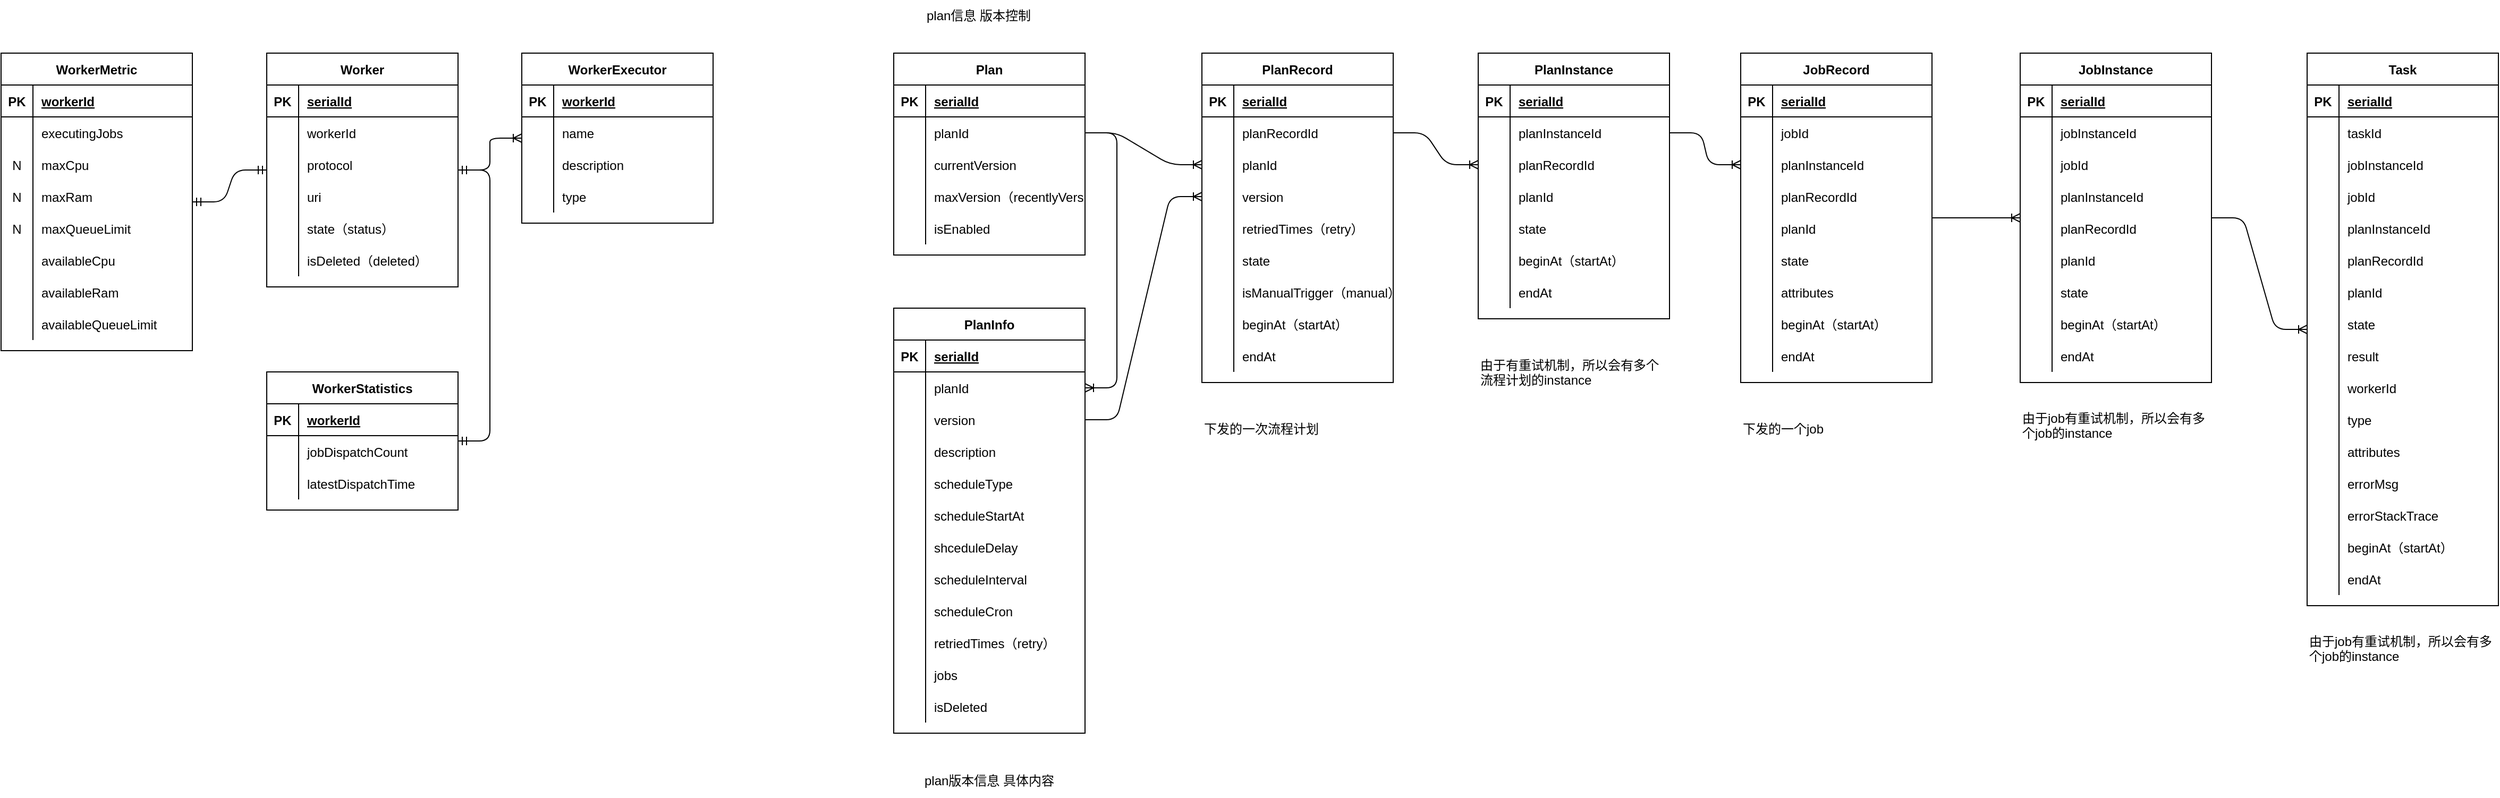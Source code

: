 <mxfile version="16.5.1" type="device" pages="2"><diagram id="iEZwBRYCassBRZXBE1yN" name="第 1 页"><mxGraphModel dx="1752" dy="615" grid="1" gridSize="10" guides="1" tooltips="1" connect="1" arrows="1" fold="1" page="1" pageScale="1" pageWidth="827" pageHeight="1169" math="0" shadow="0"><root><mxCell id="0"/><mxCell id="1" parent="0"/><mxCell id="gbirktrY-FVWDV3E0UpJ-1" value="JobRecord" style="shape=table;startSize=30;container=1;collapsible=1;childLayout=tableLayout;fixedRows=1;rowLines=0;fontStyle=1;align=center;resizeLast=1;" parent="1" vertex="1"><mxGeometry x="827" y="60" width="180" height="310" as="geometry"><mxRectangle x="870" y="60" width="100" height="30" as="alternateBounds"/></mxGeometry></mxCell><mxCell id="gbirktrY-FVWDV3E0UpJ-2" value="" style="shape=partialRectangle;collapsible=0;dropTarget=0;pointerEvents=0;fillColor=none;top=0;left=0;bottom=1;right=0;points=[[0,0.5],[1,0.5]];portConstraint=eastwest;" parent="gbirktrY-FVWDV3E0UpJ-1" vertex="1"><mxGeometry y="30" width="180" height="30" as="geometry"/></mxCell><mxCell id="gbirktrY-FVWDV3E0UpJ-3" value="PK" style="shape=partialRectangle;connectable=0;fillColor=none;top=0;left=0;bottom=0;right=0;fontStyle=1;overflow=hidden;" parent="gbirktrY-FVWDV3E0UpJ-2" vertex="1"><mxGeometry width="30" height="30" as="geometry"/></mxCell><mxCell id="gbirktrY-FVWDV3E0UpJ-4" value="serialId" style="shape=partialRectangle;connectable=0;fillColor=none;top=0;left=0;bottom=0;right=0;align=left;spacingLeft=6;fontStyle=5;overflow=hidden;" parent="gbirktrY-FVWDV3E0UpJ-2" vertex="1"><mxGeometry x="30" width="150" height="30" as="geometry"/></mxCell><mxCell id="gbirktrY-FVWDV3E0UpJ-127" value="" style="shape=partialRectangle;collapsible=0;dropTarget=0;pointerEvents=0;fillColor=none;top=0;left=0;bottom=0;right=0;points=[[0,0.5],[1,0.5]];portConstraint=eastwest;" parent="gbirktrY-FVWDV3E0UpJ-1" vertex="1"><mxGeometry y="60" width="180" height="30" as="geometry"/></mxCell><mxCell id="gbirktrY-FVWDV3E0UpJ-128" value="" style="shape=partialRectangle;connectable=0;fillColor=none;top=0;left=0;bottom=0;right=0;editable=1;overflow=hidden;" parent="gbirktrY-FVWDV3E0UpJ-127" vertex="1"><mxGeometry width="30" height="30" as="geometry"/></mxCell><mxCell id="gbirktrY-FVWDV3E0UpJ-129" value="jobId" style="shape=partialRectangle;connectable=0;fillColor=none;top=0;left=0;bottom=0;right=0;align=left;spacingLeft=6;overflow=hidden;" parent="gbirktrY-FVWDV3E0UpJ-127" vertex="1"><mxGeometry x="30" width="150" height="30" as="geometry"/></mxCell><mxCell id="gbirktrY-FVWDV3E0UpJ-124" value="" style="shape=partialRectangle;collapsible=0;dropTarget=0;pointerEvents=0;fillColor=none;top=0;left=0;bottom=0;right=0;points=[[0,0.5],[1,0.5]];portConstraint=eastwest;" parent="gbirktrY-FVWDV3E0UpJ-1" vertex="1"><mxGeometry y="90" width="180" height="30" as="geometry"/></mxCell><mxCell id="gbirktrY-FVWDV3E0UpJ-125" value="" style="shape=partialRectangle;connectable=0;fillColor=none;top=0;left=0;bottom=0;right=0;editable=1;overflow=hidden;" parent="gbirktrY-FVWDV3E0UpJ-124" vertex="1"><mxGeometry width="30" height="30" as="geometry"/></mxCell><mxCell id="gbirktrY-FVWDV3E0UpJ-126" value="planInstanceId" style="shape=partialRectangle;connectable=0;fillColor=none;top=0;left=0;bottom=0;right=0;align=left;spacingLeft=6;overflow=hidden;" parent="gbirktrY-FVWDV3E0UpJ-124" vertex="1"><mxGeometry x="30" width="150" height="30" as="geometry"/></mxCell><mxCell id="t86Bx-q1K5HOzZQZWWC3-95" value="" style="shape=partialRectangle;collapsible=0;dropTarget=0;pointerEvents=0;fillColor=none;top=0;left=0;bottom=0;right=0;points=[[0,0.5],[1,0.5]];portConstraint=eastwest;" parent="gbirktrY-FVWDV3E0UpJ-1" vertex="1"><mxGeometry y="120" width="180" height="30" as="geometry"/></mxCell><mxCell id="t86Bx-q1K5HOzZQZWWC3-96" value="" style="shape=partialRectangle;connectable=0;fillColor=none;top=0;left=0;bottom=0;right=0;editable=1;overflow=hidden;" parent="t86Bx-q1K5HOzZQZWWC3-95" vertex="1"><mxGeometry width="30" height="30" as="geometry"/></mxCell><mxCell id="t86Bx-q1K5HOzZQZWWC3-97" value="planRecordId" style="shape=partialRectangle;connectable=0;fillColor=none;top=0;left=0;bottom=0;right=0;align=left;spacingLeft=6;overflow=hidden;" parent="t86Bx-q1K5HOzZQZWWC3-95" vertex="1"><mxGeometry x="30" width="150" height="30" as="geometry"/></mxCell><mxCell id="gbirktrY-FVWDV3E0UpJ-130" value="" style="shape=partialRectangle;collapsible=0;dropTarget=0;pointerEvents=0;fillColor=none;top=0;left=0;bottom=0;right=0;points=[[0,0.5],[1,0.5]];portConstraint=eastwest;" parent="gbirktrY-FVWDV3E0UpJ-1" vertex="1"><mxGeometry y="150" width="180" height="30" as="geometry"/></mxCell><mxCell id="gbirktrY-FVWDV3E0UpJ-131" value="" style="shape=partialRectangle;connectable=0;fillColor=none;top=0;left=0;bottom=0;right=0;editable=1;overflow=hidden;" parent="gbirktrY-FVWDV3E0UpJ-130" vertex="1"><mxGeometry width="30" height="30" as="geometry"/></mxCell><mxCell id="gbirktrY-FVWDV3E0UpJ-132" value="planId" style="shape=partialRectangle;connectable=0;fillColor=none;top=0;left=0;bottom=0;right=0;align=left;spacingLeft=6;overflow=hidden;" parent="gbirktrY-FVWDV3E0UpJ-130" vertex="1"><mxGeometry x="30" width="150" height="30" as="geometry"/></mxCell><mxCell id="gbirktrY-FVWDV3E0UpJ-140" value="" style="shape=partialRectangle;collapsible=0;dropTarget=0;pointerEvents=0;fillColor=none;top=0;left=0;bottom=0;right=0;points=[[0,0.5],[1,0.5]];portConstraint=eastwest;" parent="gbirktrY-FVWDV3E0UpJ-1" vertex="1"><mxGeometry y="180" width="180" height="30" as="geometry"/></mxCell><mxCell id="gbirktrY-FVWDV3E0UpJ-141" value="" style="shape=partialRectangle;connectable=0;fillColor=none;top=0;left=0;bottom=0;right=0;editable=1;overflow=hidden;" parent="gbirktrY-FVWDV3E0UpJ-140" vertex="1"><mxGeometry width="30" height="30" as="geometry"/></mxCell><mxCell id="gbirktrY-FVWDV3E0UpJ-142" value="state" style="shape=partialRectangle;connectable=0;fillColor=none;top=0;left=0;bottom=0;right=0;align=left;spacingLeft=6;overflow=hidden;" parent="gbirktrY-FVWDV3E0UpJ-140" vertex="1"><mxGeometry x="30" width="150" height="30" as="geometry"/></mxCell><mxCell id="gbirktrY-FVWDV3E0UpJ-146" value="" style="shape=partialRectangle;collapsible=0;dropTarget=0;pointerEvents=0;fillColor=none;top=0;left=0;bottom=0;right=0;points=[[0,0.5],[1,0.5]];portConstraint=eastwest;" parent="gbirktrY-FVWDV3E0UpJ-1" vertex="1"><mxGeometry y="210" width="180" height="30" as="geometry"/></mxCell><mxCell id="gbirktrY-FVWDV3E0UpJ-147" value="" style="shape=partialRectangle;connectable=0;fillColor=none;top=0;left=0;bottom=0;right=0;editable=1;overflow=hidden;" parent="gbirktrY-FVWDV3E0UpJ-146" vertex="1"><mxGeometry width="30" height="30" as="geometry"/></mxCell><mxCell id="gbirktrY-FVWDV3E0UpJ-148" value="attributes" style="shape=partialRectangle;connectable=0;fillColor=none;top=0;left=0;bottom=0;right=0;align=left;spacingLeft=6;overflow=hidden;" parent="gbirktrY-FVWDV3E0UpJ-146" vertex="1"><mxGeometry x="30" width="150" height="30" as="geometry"/></mxCell><mxCell id="t86Bx-q1K5HOzZQZWWC3-99" value="" style="shape=partialRectangle;collapsible=0;dropTarget=0;pointerEvents=0;fillColor=none;top=0;left=0;bottom=0;right=0;points=[[0,0.5],[1,0.5]];portConstraint=eastwest;" parent="gbirktrY-FVWDV3E0UpJ-1" vertex="1"><mxGeometry y="240" width="180" height="30" as="geometry"/></mxCell><mxCell id="t86Bx-q1K5HOzZQZWWC3-100" value="" style="shape=partialRectangle;connectable=0;fillColor=none;top=0;left=0;bottom=0;right=0;editable=1;overflow=hidden;" parent="t86Bx-q1K5HOzZQZWWC3-99" vertex="1"><mxGeometry width="30" height="30" as="geometry"/></mxCell><mxCell id="t86Bx-q1K5HOzZQZWWC3-101" value="beginAt（startAt）" style="shape=partialRectangle;connectable=0;fillColor=none;top=0;left=0;bottom=0;right=0;align=left;spacingLeft=6;overflow=hidden;" parent="t86Bx-q1K5HOzZQZWWC3-99" vertex="1"><mxGeometry x="30" width="150" height="30" as="geometry"/></mxCell><mxCell id="t86Bx-q1K5HOzZQZWWC3-105" value="" style="shape=partialRectangle;collapsible=0;dropTarget=0;pointerEvents=0;fillColor=none;top=0;left=0;bottom=0;right=0;points=[[0,0.5],[1,0.5]];portConstraint=eastwest;" parent="gbirktrY-FVWDV3E0UpJ-1" vertex="1"><mxGeometry y="270" width="180" height="30" as="geometry"/></mxCell><mxCell id="t86Bx-q1K5HOzZQZWWC3-106" value="" style="shape=partialRectangle;connectable=0;fillColor=none;top=0;left=0;bottom=0;right=0;editable=1;overflow=hidden;" parent="t86Bx-q1K5HOzZQZWWC3-105" vertex="1"><mxGeometry width="30" height="30" as="geometry"/></mxCell><mxCell id="t86Bx-q1K5HOzZQZWWC3-107" value="endAt" style="shape=partialRectangle;connectable=0;fillColor=none;top=0;left=0;bottom=0;right=0;align=left;spacingLeft=6;overflow=hidden;" parent="t86Bx-q1K5HOzZQZWWC3-105" vertex="1"><mxGeometry x="30" width="150" height="30" as="geometry"/></mxCell><mxCell id="gbirktrY-FVWDV3E0UpJ-14" value="PlanInstance" style="shape=table;startSize=30;container=1;collapsible=1;childLayout=tableLayout;fixedRows=1;rowLines=0;fontStyle=1;align=center;resizeLast=1;" parent="1" vertex="1"><mxGeometry x="580" y="60" width="180" height="250" as="geometry"><mxRectangle x="560" y="60" width="100" height="30" as="alternateBounds"/></mxGeometry></mxCell><mxCell id="gbirktrY-FVWDV3E0UpJ-15" value="" style="shape=partialRectangle;collapsible=0;dropTarget=0;pointerEvents=0;fillColor=none;top=0;left=0;bottom=1;right=0;points=[[0,0.5],[1,0.5]];portConstraint=eastwest;" parent="gbirktrY-FVWDV3E0UpJ-14" vertex="1"><mxGeometry y="30" width="180" height="30" as="geometry"/></mxCell><mxCell id="gbirktrY-FVWDV3E0UpJ-16" value="PK" style="shape=partialRectangle;connectable=0;fillColor=none;top=0;left=0;bottom=0;right=0;fontStyle=1;overflow=hidden;" parent="gbirktrY-FVWDV3E0UpJ-15" vertex="1"><mxGeometry width="30" height="30" as="geometry"/></mxCell><mxCell id="gbirktrY-FVWDV3E0UpJ-17" value="serialId" style="shape=partialRectangle;connectable=0;fillColor=none;top=0;left=0;bottom=0;right=0;align=left;spacingLeft=6;fontStyle=5;overflow=hidden;" parent="gbirktrY-FVWDV3E0UpJ-15" vertex="1"><mxGeometry x="30" width="150" height="30" as="geometry"/></mxCell><mxCell id="gbirktrY-FVWDV3E0UpJ-106" value="" style="shape=partialRectangle;collapsible=0;dropTarget=0;pointerEvents=0;fillColor=none;top=0;left=0;bottom=0;right=0;points=[[0,0.5],[1,0.5]];portConstraint=eastwest;" parent="gbirktrY-FVWDV3E0UpJ-14" vertex="1"><mxGeometry y="60" width="180" height="30" as="geometry"/></mxCell><mxCell id="gbirktrY-FVWDV3E0UpJ-107" value="" style="shape=partialRectangle;connectable=0;fillColor=none;top=0;left=0;bottom=0;right=0;editable=1;overflow=hidden;" parent="gbirktrY-FVWDV3E0UpJ-106" vertex="1"><mxGeometry width="30" height="30" as="geometry"/></mxCell><mxCell id="gbirktrY-FVWDV3E0UpJ-108" value="planInstanceId" style="shape=partialRectangle;connectable=0;fillColor=none;top=0;left=0;bottom=0;right=0;align=left;spacingLeft=6;overflow=hidden;" parent="gbirktrY-FVWDV3E0UpJ-106" vertex="1"><mxGeometry x="30" width="150" height="30" as="geometry"/></mxCell><mxCell id="t86Bx-q1K5HOzZQZWWC3-58" value="" style="shape=partialRectangle;collapsible=0;dropTarget=0;pointerEvents=0;fillColor=none;top=0;left=0;bottom=0;right=0;points=[[0,0.5],[1,0.5]];portConstraint=eastwest;" parent="gbirktrY-FVWDV3E0UpJ-14" vertex="1"><mxGeometry y="90" width="180" height="30" as="geometry"/></mxCell><mxCell id="t86Bx-q1K5HOzZQZWWC3-59" value="" style="shape=partialRectangle;connectable=0;fillColor=none;top=0;left=0;bottom=0;right=0;editable=1;overflow=hidden;" parent="t86Bx-q1K5HOzZQZWWC3-58" vertex="1"><mxGeometry width="30" height="30" as="geometry"/></mxCell><mxCell id="t86Bx-q1K5HOzZQZWWC3-60" value="planRecordId" style="shape=partialRectangle;connectable=0;fillColor=none;top=0;left=0;bottom=0;right=0;align=left;spacingLeft=6;overflow=hidden;" parent="t86Bx-q1K5HOzZQZWWC3-58" vertex="1"><mxGeometry x="30" width="150" height="30" as="geometry"/></mxCell><mxCell id="gbirktrY-FVWDV3E0UpJ-103" value="" style="shape=partialRectangle;collapsible=0;dropTarget=0;pointerEvents=0;fillColor=none;top=0;left=0;bottom=0;right=0;points=[[0,0.5],[1,0.5]];portConstraint=eastwest;" parent="gbirktrY-FVWDV3E0UpJ-14" vertex="1"><mxGeometry y="120" width="180" height="30" as="geometry"/></mxCell><mxCell id="gbirktrY-FVWDV3E0UpJ-104" value="" style="shape=partialRectangle;connectable=0;fillColor=none;top=0;left=0;bottom=0;right=0;editable=1;overflow=hidden;" parent="gbirktrY-FVWDV3E0UpJ-103" vertex="1"><mxGeometry width="30" height="30" as="geometry"/></mxCell><mxCell id="gbirktrY-FVWDV3E0UpJ-105" value="planId" style="shape=partialRectangle;connectable=0;fillColor=none;top=0;left=0;bottom=0;right=0;align=left;spacingLeft=6;overflow=hidden;" parent="gbirktrY-FVWDV3E0UpJ-103" vertex="1"><mxGeometry x="30" width="150" height="30" as="geometry"/></mxCell><mxCell id="gbirktrY-FVWDV3E0UpJ-112" value="" style="shape=partialRectangle;collapsible=0;dropTarget=0;pointerEvents=0;fillColor=none;top=0;left=0;bottom=0;right=0;points=[[0,0.5],[1,0.5]];portConstraint=eastwest;" parent="gbirktrY-FVWDV3E0UpJ-14" vertex="1"><mxGeometry y="150" width="180" height="30" as="geometry"/></mxCell><mxCell id="gbirktrY-FVWDV3E0UpJ-113" value="" style="shape=partialRectangle;connectable=0;fillColor=none;top=0;left=0;bottom=0;right=0;editable=1;overflow=hidden;" parent="gbirktrY-FVWDV3E0UpJ-112" vertex="1"><mxGeometry width="30" height="30" as="geometry"/></mxCell><mxCell id="gbirktrY-FVWDV3E0UpJ-114" value="state" style="shape=partialRectangle;connectable=0;fillColor=none;top=0;left=0;bottom=0;right=0;align=left;spacingLeft=6;overflow=hidden;" parent="gbirktrY-FVWDV3E0UpJ-112" vertex="1"><mxGeometry x="30" width="150" height="30" as="geometry"/></mxCell><mxCell id="gbirktrY-FVWDV3E0UpJ-118" value="" style="shape=partialRectangle;collapsible=0;dropTarget=0;pointerEvents=0;fillColor=none;top=0;left=0;bottom=0;right=0;points=[[0,0.5],[1,0.5]];portConstraint=eastwest;" parent="gbirktrY-FVWDV3E0UpJ-14" vertex="1"><mxGeometry y="180" width="180" height="30" as="geometry"/></mxCell><mxCell id="gbirktrY-FVWDV3E0UpJ-119" value="" style="shape=partialRectangle;connectable=0;fillColor=none;top=0;left=0;bottom=0;right=0;editable=1;overflow=hidden;" parent="gbirktrY-FVWDV3E0UpJ-118" vertex="1"><mxGeometry width="30" height="30" as="geometry"/></mxCell><mxCell id="gbirktrY-FVWDV3E0UpJ-120" value="beginAt（startAt）" style="shape=partialRectangle;connectable=0;fillColor=none;top=0;left=0;bottom=0;right=0;align=left;spacingLeft=6;overflow=hidden;" parent="gbirktrY-FVWDV3E0UpJ-118" vertex="1"><mxGeometry x="30" width="150" height="30" as="geometry"/></mxCell><mxCell id="gbirktrY-FVWDV3E0UpJ-121" value="" style="shape=partialRectangle;collapsible=0;dropTarget=0;pointerEvents=0;fillColor=none;top=0;left=0;bottom=0;right=0;points=[[0,0.5],[1,0.5]];portConstraint=eastwest;" parent="gbirktrY-FVWDV3E0UpJ-14" vertex="1"><mxGeometry y="210" width="180" height="30" as="geometry"/></mxCell><mxCell id="gbirktrY-FVWDV3E0UpJ-122" value="" style="shape=partialRectangle;connectable=0;fillColor=none;top=0;left=0;bottom=0;right=0;editable=1;overflow=hidden;" parent="gbirktrY-FVWDV3E0UpJ-121" vertex="1"><mxGeometry width="30" height="30" as="geometry"/></mxCell><mxCell id="gbirktrY-FVWDV3E0UpJ-123" value="endAt" style="shape=partialRectangle;connectable=0;fillColor=none;top=0;left=0;bottom=0;right=0;align=left;spacingLeft=6;overflow=hidden;" parent="gbirktrY-FVWDV3E0UpJ-121" vertex="1"><mxGeometry x="30" width="150" height="30" as="geometry"/></mxCell><mxCell id="gbirktrY-FVWDV3E0UpJ-18" value="Plan" style="shape=table;startSize=30;container=1;collapsible=1;childLayout=tableLayout;fixedRows=1;rowLines=0;fontStyle=1;align=center;resizeLast=1;" parent="1" vertex="1"><mxGeometry x="30" y="60" width="180" height="190" as="geometry"><mxRectangle x="30" y="60" width="100" height="30" as="alternateBounds"/></mxGeometry></mxCell><mxCell id="gbirktrY-FVWDV3E0UpJ-19" value="" style="shape=partialRectangle;collapsible=0;dropTarget=0;pointerEvents=0;fillColor=none;top=0;left=0;bottom=1;right=0;points=[[0,0.5],[1,0.5]];portConstraint=eastwest;" parent="gbirktrY-FVWDV3E0UpJ-18" vertex="1"><mxGeometry y="30" width="180" height="30" as="geometry"/></mxCell><mxCell id="gbirktrY-FVWDV3E0UpJ-20" value="PK" style="shape=partialRectangle;connectable=0;fillColor=none;top=0;left=0;bottom=0;right=0;fontStyle=1;overflow=hidden;" parent="gbirktrY-FVWDV3E0UpJ-19" vertex="1"><mxGeometry width="30" height="30" as="geometry"/></mxCell><mxCell id="gbirktrY-FVWDV3E0UpJ-21" value="serialId" style="shape=partialRectangle;connectable=0;fillColor=none;top=0;left=0;bottom=0;right=0;align=left;spacingLeft=6;fontStyle=5;overflow=hidden;" parent="gbirktrY-FVWDV3E0UpJ-19" vertex="1"><mxGeometry x="30" width="150" height="30" as="geometry"/></mxCell><mxCell id="gbirktrY-FVWDV3E0UpJ-46" value="" style="shape=partialRectangle;collapsible=0;dropTarget=0;pointerEvents=0;fillColor=none;top=0;left=0;bottom=0;right=0;points=[[0,0.5],[1,0.5]];portConstraint=eastwest;" parent="gbirktrY-FVWDV3E0UpJ-18" vertex="1"><mxGeometry y="60" width="180" height="30" as="geometry"/></mxCell><mxCell id="gbirktrY-FVWDV3E0UpJ-47" value="" style="shape=partialRectangle;connectable=0;fillColor=none;top=0;left=0;bottom=0;right=0;editable=1;overflow=hidden;" parent="gbirktrY-FVWDV3E0UpJ-46" vertex="1"><mxGeometry width="30" height="30" as="geometry"/></mxCell><mxCell id="gbirktrY-FVWDV3E0UpJ-48" value="planId" style="shape=partialRectangle;connectable=0;fillColor=none;top=0;left=0;bottom=0;right=0;align=left;spacingLeft=6;overflow=hidden;" parent="gbirktrY-FVWDV3E0UpJ-46" vertex="1"><mxGeometry x="30" width="150" height="30" as="geometry"/></mxCell><mxCell id="gbirktrY-FVWDV3E0UpJ-52" value="" style="shape=partialRectangle;collapsible=0;dropTarget=0;pointerEvents=0;fillColor=none;top=0;left=0;bottom=0;right=0;points=[[0,0.5],[1,0.5]];portConstraint=eastwest;" parent="gbirktrY-FVWDV3E0UpJ-18" vertex="1"><mxGeometry y="90" width="180" height="30" as="geometry"/></mxCell><mxCell id="gbirktrY-FVWDV3E0UpJ-53" value="" style="shape=partialRectangle;connectable=0;fillColor=none;top=0;left=0;bottom=0;right=0;editable=1;overflow=hidden;" parent="gbirktrY-FVWDV3E0UpJ-52" vertex="1"><mxGeometry width="30" height="30" as="geometry"/></mxCell><mxCell id="gbirktrY-FVWDV3E0UpJ-54" value="currentVersion" style="shape=partialRectangle;connectable=0;fillColor=none;top=0;left=0;bottom=0;right=0;align=left;spacingLeft=6;overflow=hidden;" parent="gbirktrY-FVWDV3E0UpJ-52" vertex="1"><mxGeometry x="30" width="150" height="30" as="geometry"/></mxCell><mxCell id="gbirktrY-FVWDV3E0UpJ-55" value="" style="shape=partialRectangle;collapsible=0;dropTarget=0;pointerEvents=0;fillColor=none;top=0;left=0;bottom=0;right=0;points=[[0,0.5],[1,0.5]];portConstraint=eastwest;" parent="gbirktrY-FVWDV3E0UpJ-18" vertex="1"><mxGeometry y="120" width="180" height="30" as="geometry"/></mxCell><mxCell id="gbirktrY-FVWDV3E0UpJ-56" value="" style="shape=partialRectangle;connectable=0;fillColor=none;top=0;left=0;bottom=0;right=0;editable=1;overflow=hidden;" parent="gbirktrY-FVWDV3E0UpJ-55" vertex="1"><mxGeometry width="30" height="30" as="geometry"/></mxCell><mxCell id="gbirktrY-FVWDV3E0UpJ-57" value="maxVersion（recentlyVersion）" style="shape=partialRectangle;connectable=0;fillColor=none;top=0;left=0;bottom=0;right=0;align=left;spacingLeft=6;overflow=hidden;" parent="gbirktrY-FVWDV3E0UpJ-55" vertex="1"><mxGeometry x="30" width="150" height="30" as="geometry"/></mxCell><mxCell id="gbirktrY-FVWDV3E0UpJ-58" value="" style="shape=partialRectangle;collapsible=0;dropTarget=0;pointerEvents=0;fillColor=none;top=0;left=0;bottom=0;right=0;points=[[0,0.5],[1,0.5]];portConstraint=eastwest;" parent="gbirktrY-FVWDV3E0UpJ-18" vertex="1"><mxGeometry y="150" width="180" height="30" as="geometry"/></mxCell><mxCell id="gbirktrY-FVWDV3E0UpJ-59" value="" style="shape=partialRectangle;connectable=0;fillColor=none;top=0;left=0;bottom=0;right=0;editable=1;overflow=hidden;" parent="gbirktrY-FVWDV3E0UpJ-58" vertex="1"><mxGeometry width="30" height="30" as="geometry"/></mxCell><mxCell id="gbirktrY-FVWDV3E0UpJ-60" value="isEnabled" style="shape=partialRectangle;connectable=0;fillColor=none;top=0;left=0;bottom=0;right=0;align=left;spacingLeft=6;overflow=hidden;" parent="gbirktrY-FVWDV3E0UpJ-58" vertex="1"><mxGeometry x="30" width="150" height="30" as="geometry"/></mxCell><mxCell id="gbirktrY-FVWDV3E0UpJ-22" value="PlanInfo" style="shape=table;startSize=30;container=1;collapsible=1;childLayout=tableLayout;fixedRows=1;rowLines=0;fontStyle=1;align=center;resizeLast=1;" parent="1" vertex="1"><mxGeometry x="30" y="300" width="180" height="400" as="geometry"><mxRectangle x="290" y="60" width="100" height="30" as="alternateBounds"/></mxGeometry></mxCell><mxCell id="gbirktrY-FVWDV3E0UpJ-23" value="" style="shape=partialRectangle;collapsible=0;dropTarget=0;pointerEvents=0;fillColor=none;top=0;left=0;bottom=1;right=0;points=[[0,0.5],[1,0.5]];portConstraint=eastwest;" parent="gbirktrY-FVWDV3E0UpJ-22" vertex="1"><mxGeometry y="30" width="180" height="30" as="geometry"/></mxCell><mxCell id="gbirktrY-FVWDV3E0UpJ-24" value="PK" style="shape=partialRectangle;connectable=0;fillColor=none;top=0;left=0;bottom=0;right=0;fontStyle=1;overflow=hidden;" parent="gbirktrY-FVWDV3E0UpJ-23" vertex="1"><mxGeometry width="30" height="30" as="geometry"/></mxCell><mxCell id="gbirktrY-FVWDV3E0UpJ-25" value="serialId" style="shape=partialRectangle;connectable=0;fillColor=none;top=0;left=0;bottom=0;right=0;align=left;spacingLeft=6;fontStyle=5;overflow=hidden;" parent="gbirktrY-FVWDV3E0UpJ-23" vertex="1"><mxGeometry x="30" width="150" height="30" as="geometry"/></mxCell><mxCell id="gbirktrY-FVWDV3E0UpJ-65" value="" style="shape=partialRectangle;collapsible=0;dropTarget=0;pointerEvents=0;fillColor=none;top=0;left=0;bottom=0;right=0;points=[[0,0.5],[1,0.5]];portConstraint=eastwest;" parent="gbirktrY-FVWDV3E0UpJ-22" vertex="1"><mxGeometry y="60" width="180" height="30" as="geometry"/></mxCell><mxCell id="gbirktrY-FVWDV3E0UpJ-66" value="" style="shape=partialRectangle;connectable=0;fillColor=none;top=0;left=0;bottom=0;right=0;editable=1;overflow=hidden;" parent="gbirktrY-FVWDV3E0UpJ-65" vertex="1"><mxGeometry width="30" height="30" as="geometry"/></mxCell><mxCell id="gbirktrY-FVWDV3E0UpJ-67" value="planId" style="shape=partialRectangle;connectable=0;fillColor=none;top=0;left=0;bottom=0;right=0;align=left;spacingLeft=6;overflow=hidden;" parent="gbirktrY-FVWDV3E0UpJ-65" vertex="1"><mxGeometry x="30" width="150" height="30" as="geometry"/></mxCell><mxCell id="gbirktrY-FVWDV3E0UpJ-68" value="" style="shape=partialRectangle;collapsible=0;dropTarget=0;pointerEvents=0;fillColor=none;top=0;left=0;bottom=0;right=0;points=[[0,0.5],[1,0.5]];portConstraint=eastwest;" parent="gbirktrY-FVWDV3E0UpJ-22" vertex="1"><mxGeometry y="90" width="180" height="30" as="geometry"/></mxCell><mxCell id="gbirktrY-FVWDV3E0UpJ-69" value="" style="shape=partialRectangle;connectable=0;fillColor=none;top=0;left=0;bottom=0;right=0;editable=1;overflow=hidden;" parent="gbirktrY-FVWDV3E0UpJ-68" vertex="1"><mxGeometry width="30" height="30" as="geometry"/></mxCell><mxCell id="gbirktrY-FVWDV3E0UpJ-70" value="version" style="shape=partialRectangle;connectable=0;fillColor=none;top=0;left=0;bottom=0;right=0;align=left;spacingLeft=6;overflow=hidden;" parent="gbirktrY-FVWDV3E0UpJ-68" vertex="1"><mxGeometry x="30" width="150" height="30" as="geometry"/></mxCell><mxCell id="gbirktrY-FVWDV3E0UpJ-71" value="" style="shape=partialRectangle;collapsible=0;dropTarget=0;pointerEvents=0;fillColor=none;top=0;left=0;bottom=0;right=0;points=[[0,0.5],[1,0.5]];portConstraint=eastwest;" parent="gbirktrY-FVWDV3E0UpJ-22" vertex="1"><mxGeometry y="120" width="180" height="30" as="geometry"/></mxCell><mxCell id="gbirktrY-FVWDV3E0UpJ-72" value="" style="shape=partialRectangle;connectable=0;fillColor=none;top=0;left=0;bottom=0;right=0;editable=1;overflow=hidden;" parent="gbirktrY-FVWDV3E0UpJ-71" vertex="1"><mxGeometry width="30" height="30" as="geometry"/></mxCell><mxCell id="gbirktrY-FVWDV3E0UpJ-73" value="description" style="shape=partialRectangle;connectable=0;fillColor=none;top=0;left=0;bottom=0;right=0;align=left;spacingLeft=6;overflow=hidden;" parent="gbirktrY-FVWDV3E0UpJ-71" vertex="1"><mxGeometry x="30" width="150" height="30" as="geometry"/></mxCell><mxCell id="gbirktrY-FVWDV3E0UpJ-74" value="" style="shape=partialRectangle;collapsible=0;dropTarget=0;pointerEvents=0;fillColor=none;top=0;left=0;bottom=0;right=0;points=[[0,0.5],[1,0.5]];portConstraint=eastwest;" parent="gbirktrY-FVWDV3E0UpJ-22" vertex="1"><mxGeometry y="150" width="180" height="30" as="geometry"/></mxCell><mxCell id="gbirktrY-FVWDV3E0UpJ-75" value="" style="shape=partialRectangle;connectable=0;fillColor=none;top=0;left=0;bottom=0;right=0;editable=1;overflow=hidden;" parent="gbirktrY-FVWDV3E0UpJ-74" vertex="1"><mxGeometry width="30" height="30" as="geometry"/></mxCell><mxCell id="gbirktrY-FVWDV3E0UpJ-76" value="scheduleType" style="shape=partialRectangle;connectable=0;fillColor=none;top=0;left=0;bottom=0;right=0;align=left;spacingLeft=6;overflow=hidden;" parent="gbirktrY-FVWDV3E0UpJ-74" vertex="1"><mxGeometry x="30" width="150" height="30" as="geometry"/></mxCell><mxCell id="gbirktrY-FVWDV3E0UpJ-77" value="" style="shape=partialRectangle;collapsible=0;dropTarget=0;pointerEvents=0;fillColor=none;top=0;left=0;bottom=0;right=0;points=[[0,0.5],[1,0.5]];portConstraint=eastwest;" parent="gbirktrY-FVWDV3E0UpJ-22" vertex="1"><mxGeometry y="180" width="180" height="30" as="geometry"/></mxCell><mxCell id="gbirktrY-FVWDV3E0UpJ-78" value="" style="shape=partialRectangle;connectable=0;fillColor=none;top=0;left=0;bottom=0;right=0;editable=1;overflow=hidden;" parent="gbirktrY-FVWDV3E0UpJ-77" vertex="1"><mxGeometry width="30" height="30" as="geometry"/></mxCell><mxCell id="gbirktrY-FVWDV3E0UpJ-79" value="scheduleStartAt" style="shape=partialRectangle;connectable=0;fillColor=none;top=0;left=0;bottom=0;right=0;align=left;spacingLeft=6;overflow=hidden;" parent="gbirktrY-FVWDV3E0UpJ-77" vertex="1"><mxGeometry x="30" width="150" height="30" as="geometry"/></mxCell><mxCell id="gbirktrY-FVWDV3E0UpJ-80" value="" style="shape=partialRectangle;collapsible=0;dropTarget=0;pointerEvents=0;fillColor=none;top=0;left=0;bottom=0;right=0;points=[[0,0.5],[1,0.5]];portConstraint=eastwest;" parent="gbirktrY-FVWDV3E0UpJ-22" vertex="1"><mxGeometry y="210" width="180" height="30" as="geometry"/></mxCell><mxCell id="gbirktrY-FVWDV3E0UpJ-81" value="" style="shape=partialRectangle;connectable=0;fillColor=none;top=0;left=0;bottom=0;right=0;editable=1;overflow=hidden;" parent="gbirktrY-FVWDV3E0UpJ-80" vertex="1"><mxGeometry width="30" height="30" as="geometry"/></mxCell><mxCell id="gbirktrY-FVWDV3E0UpJ-82" value="shceduleDelay" style="shape=partialRectangle;connectable=0;fillColor=none;top=0;left=0;bottom=0;right=0;align=left;spacingLeft=6;overflow=hidden;" parent="gbirktrY-FVWDV3E0UpJ-80" vertex="1"><mxGeometry x="30" width="150" height="30" as="geometry"/></mxCell><mxCell id="gbirktrY-FVWDV3E0UpJ-83" value="" style="shape=partialRectangle;collapsible=0;dropTarget=0;pointerEvents=0;fillColor=none;top=0;left=0;bottom=0;right=0;points=[[0,0.5],[1,0.5]];portConstraint=eastwest;" parent="gbirktrY-FVWDV3E0UpJ-22" vertex="1"><mxGeometry y="240" width="180" height="30" as="geometry"/></mxCell><mxCell id="gbirktrY-FVWDV3E0UpJ-84" value="" style="shape=partialRectangle;connectable=0;fillColor=none;top=0;left=0;bottom=0;right=0;editable=1;overflow=hidden;" parent="gbirktrY-FVWDV3E0UpJ-83" vertex="1"><mxGeometry width="30" height="30" as="geometry"/></mxCell><mxCell id="gbirktrY-FVWDV3E0UpJ-85" value="scheduleInterval" style="shape=partialRectangle;connectable=0;fillColor=none;top=0;left=0;bottom=0;right=0;align=left;spacingLeft=6;overflow=hidden;" parent="gbirktrY-FVWDV3E0UpJ-83" vertex="1"><mxGeometry x="30" width="150" height="30" as="geometry"/></mxCell><mxCell id="gbirktrY-FVWDV3E0UpJ-91" value="" style="shape=partialRectangle;collapsible=0;dropTarget=0;pointerEvents=0;fillColor=none;top=0;left=0;bottom=0;right=0;points=[[0,0.5],[1,0.5]];portConstraint=eastwest;" parent="gbirktrY-FVWDV3E0UpJ-22" vertex="1"><mxGeometry y="270" width="180" height="30" as="geometry"/></mxCell><mxCell id="gbirktrY-FVWDV3E0UpJ-92" value="" style="shape=partialRectangle;connectable=0;fillColor=none;top=0;left=0;bottom=0;right=0;editable=1;overflow=hidden;" parent="gbirktrY-FVWDV3E0UpJ-91" vertex="1"><mxGeometry width="30" height="30" as="geometry"/></mxCell><mxCell id="gbirktrY-FVWDV3E0UpJ-93" value="scheduleCron" style="shape=partialRectangle;connectable=0;fillColor=none;top=0;left=0;bottom=0;right=0;align=left;spacingLeft=6;overflow=hidden;" parent="gbirktrY-FVWDV3E0UpJ-91" vertex="1"><mxGeometry x="30" width="150" height="30" as="geometry"/></mxCell><mxCell id="gbirktrY-FVWDV3E0UpJ-100" value="" style="shape=partialRectangle;collapsible=0;dropTarget=0;pointerEvents=0;fillColor=none;top=0;left=0;bottom=0;right=0;points=[[0,0.5],[1,0.5]];portConstraint=eastwest;" parent="gbirktrY-FVWDV3E0UpJ-22" vertex="1"><mxGeometry y="300" width="180" height="30" as="geometry"/></mxCell><mxCell id="gbirktrY-FVWDV3E0UpJ-101" value="" style="shape=partialRectangle;connectable=0;fillColor=none;top=0;left=0;bottom=0;right=0;editable=1;overflow=hidden;" parent="gbirktrY-FVWDV3E0UpJ-100" vertex="1"><mxGeometry width="30" height="30" as="geometry"/></mxCell><mxCell id="gbirktrY-FVWDV3E0UpJ-102" value="retriedTimes（retry）" style="shape=partialRectangle;connectable=0;fillColor=none;top=0;left=0;bottom=0;right=0;align=left;spacingLeft=6;overflow=hidden;" parent="gbirktrY-FVWDV3E0UpJ-100" vertex="1"><mxGeometry x="30" width="150" height="30" as="geometry"/></mxCell><mxCell id="gbirktrY-FVWDV3E0UpJ-94" value="" style="shape=partialRectangle;collapsible=0;dropTarget=0;pointerEvents=0;fillColor=none;top=0;left=0;bottom=0;right=0;points=[[0,0.5],[1,0.5]];portConstraint=eastwest;" parent="gbirktrY-FVWDV3E0UpJ-22" vertex="1"><mxGeometry y="330" width="180" height="30" as="geometry"/></mxCell><mxCell id="gbirktrY-FVWDV3E0UpJ-95" value="" style="shape=partialRectangle;connectable=0;fillColor=none;top=0;left=0;bottom=0;right=0;editable=1;overflow=hidden;" parent="gbirktrY-FVWDV3E0UpJ-94" vertex="1"><mxGeometry width="30" height="30" as="geometry"/></mxCell><mxCell id="gbirktrY-FVWDV3E0UpJ-96" value="jobs" style="shape=partialRectangle;connectable=0;fillColor=none;top=0;left=0;bottom=0;right=0;align=left;spacingLeft=6;overflow=hidden;" parent="gbirktrY-FVWDV3E0UpJ-94" vertex="1"><mxGeometry x="30" width="150" height="30" as="geometry"/></mxCell><mxCell id="gbirktrY-FVWDV3E0UpJ-97" value="" style="shape=partialRectangle;collapsible=0;dropTarget=0;pointerEvents=0;fillColor=none;top=0;left=0;bottom=0;right=0;points=[[0,0.5],[1,0.5]];portConstraint=eastwest;" parent="gbirktrY-FVWDV3E0UpJ-22" vertex="1"><mxGeometry y="360" width="180" height="30" as="geometry"/></mxCell><mxCell id="gbirktrY-FVWDV3E0UpJ-98" value="" style="shape=partialRectangle;connectable=0;fillColor=none;top=0;left=0;bottom=0;right=0;editable=1;overflow=hidden;" parent="gbirktrY-FVWDV3E0UpJ-97" vertex="1"><mxGeometry width="30" height="30" as="geometry"/></mxCell><mxCell id="gbirktrY-FVWDV3E0UpJ-99" value="isDeleted" style="shape=partialRectangle;connectable=0;fillColor=none;top=0;left=0;bottom=0;right=0;align=left;spacingLeft=6;overflow=hidden;" parent="gbirktrY-FVWDV3E0UpJ-97" vertex="1"><mxGeometry x="30" width="150" height="30" as="geometry"/></mxCell><mxCell id="gbirktrY-FVWDV3E0UpJ-26" value="Worker" style="shape=table;startSize=30;container=1;collapsible=1;childLayout=tableLayout;fixedRows=1;rowLines=0;fontStyle=1;align=center;resizeLast=1;" parent="1" vertex="1"><mxGeometry x="-560" y="60" width="180" height="220" as="geometry"><mxRectangle x="310" y="290" width="100" height="30" as="alternateBounds"/></mxGeometry></mxCell><mxCell id="gbirktrY-FVWDV3E0UpJ-27" value="" style="shape=partialRectangle;collapsible=0;dropTarget=0;pointerEvents=0;fillColor=none;top=0;left=0;bottom=1;right=0;points=[[0,0.5],[1,0.5]];portConstraint=eastwest;" parent="gbirktrY-FVWDV3E0UpJ-26" vertex="1"><mxGeometry y="30" width="180" height="30" as="geometry"/></mxCell><mxCell id="gbirktrY-FVWDV3E0UpJ-28" value="PK" style="shape=partialRectangle;connectable=0;fillColor=none;top=0;left=0;bottom=0;right=0;fontStyle=1;overflow=hidden;" parent="gbirktrY-FVWDV3E0UpJ-27" vertex="1"><mxGeometry width="30" height="30" as="geometry"/></mxCell><mxCell id="gbirktrY-FVWDV3E0UpJ-29" value="serialId" style="shape=partialRectangle;connectable=0;fillColor=none;top=0;left=0;bottom=0;right=0;align=left;spacingLeft=6;fontStyle=5;overflow=hidden;" parent="gbirktrY-FVWDV3E0UpJ-27" vertex="1"><mxGeometry x="30" width="150" height="30" as="geometry"/></mxCell><mxCell id="gbirktrY-FVWDV3E0UpJ-160" value="" style="shape=partialRectangle;collapsible=0;dropTarget=0;pointerEvents=0;fillColor=none;top=0;left=0;bottom=0;right=0;points=[[0,0.5],[1,0.5]];portConstraint=eastwest;" parent="gbirktrY-FVWDV3E0UpJ-26" vertex="1"><mxGeometry y="60" width="180" height="30" as="geometry"/></mxCell><mxCell id="gbirktrY-FVWDV3E0UpJ-161" value="" style="shape=partialRectangle;connectable=0;fillColor=none;top=0;left=0;bottom=0;right=0;editable=1;overflow=hidden;" parent="gbirktrY-FVWDV3E0UpJ-160" vertex="1"><mxGeometry width="30" height="30" as="geometry"/></mxCell><mxCell id="gbirktrY-FVWDV3E0UpJ-162" value="workerId" style="shape=partialRectangle;connectable=0;fillColor=none;top=0;left=0;bottom=0;right=0;align=left;spacingLeft=6;overflow=hidden;" parent="gbirktrY-FVWDV3E0UpJ-160" vertex="1"><mxGeometry x="30" width="150" height="30" as="geometry"/></mxCell><mxCell id="gbirktrY-FVWDV3E0UpJ-163" value="" style="shape=partialRectangle;collapsible=0;dropTarget=0;pointerEvents=0;fillColor=none;top=0;left=0;bottom=0;right=0;points=[[0,0.5],[1,0.5]];portConstraint=eastwest;" parent="gbirktrY-FVWDV3E0UpJ-26" vertex="1"><mxGeometry y="90" width="180" height="30" as="geometry"/></mxCell><mxCell id="gbirktrY-FVWDV3E0UpJ-164" value="" style="shape=partialRectangle;connectable=0;fillColor=none;top=0;left=0;bottom=0;right=0;editable=1;overflow=hidden;" parent="gbirktrY-FVWDV3E0UpJ-163" vertex="1"><mxGeometry width="30" height="30" as="geometry"/></mxCell><mxCell id="gbirktrY-FVWDV3E0UpJ-165" value="protocol" style="shape=partialRectangle;connectable=0;fillColor=none;top=0;left=0;bottom=0;right=0;align=left;spacingLeft=6;overflow=hidden;" parent="gbirktrY-FVWDV3E0UpJ-163" vertex="1"><mxGeometry x="30" width="150" height="30" as="geometry"/></mxCell><mxCell id="gbirktrY-FVWDV3E0UpJ-166" value="" style="shape=partialRectangle;collapsible=0;dropTarget=0;pointerEvents=0;fillColor=none;top=0;left=0;bottom=0;right=0;points=[[0,0.5],[1,0.5]];portConstraint=eastwest;" parent="gbirktrY-FVWDV3E0UpJ-26" vertex="1"><mxGeometry y="120" width="180" height="30" as="geometry"/></mxCell><mxCell id="gbirktrY-FVWDV3E0UpJ-167" value="" style="shape=partialRectangle;connectable=0;fillColor=none;top=0;left=0;bottom=0;right=0;editable=1;overflow=hidden;" parent="gbirktrY-FVWDV3E0UpJ-166" vertex="1"><mxGeometry width="30" height="30" as="geometry"/></mxCell><mxCell id="gbirktrY-FVWDV3E0UpJ-168" value="uri" style="shape=partialRectangle;connectable=0;fillColor=none;top=0;left=0;bottom=0;right=0;align=left;spacingLeft=6;overflow=hidden;" parent="gbirktrY-FVWDV3E0UpJ-166" vertex="1"><mxGeometry x="30" width="150" height="30" as="geometry"/></mxCell><mxCell id="gbirktrY-FVWDV3E0UpJ-169" value="" style="shape=partialRectangle;collapsible=0;dropTarget=0;pointerEvents=0;fillColor=none;top=0;left=0;bottom=0;right=0;points=[[0,0.5],[1,0.5]];portConstraint=eastwest;" parent="gbirktrY-FVWDV3E0UpJ-26" vertex="1"><mxGeometry y="150" width="180" height="30" as="geometry"/></mxCell><mxCell id="gbirktrY-FVWDV3E0UpJ-170" value="" style="shape=partialRectangle;connectable=0;fillColor=none;top=0;left=0;bottom=0;right=0;editable=1;overflow=hidden;" parent="gbirktrY-FVWDV3E0UpJ-169" vertex="1"><mxGeometry width="30" height="30" as="geometry"/></mxCell><mxCell id="gbirktrY-FVWDV3E0UpJ-171" value="state（status）" style="shape=partialRectangle;connectable=0;fillColor=none;top=0;left=0;bottom=0;right=0;align=left;spacingLeft=6;overflow=hidden;" parent="gbirktrY-FVWDV3E0UpJ-169" vertex="1"><mxGeometry x="30" width="150" height="30" as="geometry"/></mxCell><mxCell id="gbirktrY-FVWDV3E0UpJ-172" value="" style="shape=partialRectangle;collapsible=0;dropTarget=0;pointerEvents=0;fillColor=none;top=0;left=0;bottom=0;right=0;points=[[0,0.5],[1,0.5]];portConstraint=eastwest;" parent="gbirktrY-FVWDV3E0UpJ-26" vertex="1"><mxGeometry y="180" width="180" height="30" as="geometry"/></mxCell><mxCell id="gbirktrY-FVWDV3E0UpJ-173" value="" style="shape=partialRectangle;connectable=0;fillColor=none;top=0;left=0;bottom=0;right=0;editable=1;overflow=hidden;" parent="gbirktrY-FVWDV3E0UpJ-172" vertex="1"><mxGeometry width="30" height="30" as="geometry"/></mxCell><mxCell id="gbirktrY-FVWDV3E0UpJ-174" value="isDeleted（deleted）" style="shape=partialRectangle;connectable=0;fillColor=none;top=0;left=0;bottom=0;right=0;align=left;spacingLeft=6;overflow=hidden;" parent="gbirktrY-FVWDV3E0UpJ-172" vertex="1"><mxGeometry x="30" width="150" height="30" as="geometry"/></mxCell><mxCell id="gbirktrY-FVWDV3E0UpJ-30" value="WorkerExecutor" style="shape=table;startSize=30;container=1;collapsible=1;childLayout=tableLayout;fixedRows=1;rowLines=0;fontStyle=1;align=center;resizeLast=1;" parent="1" vertex="1"><mxGeometry x="-320" y="60" width="180" height="160" as="geometry"><mxRectangle x="310" y="290" width="100" height="30" as="alternateBounds"/></mxGeometry></mxCell><mxCell id="gbirktrY-FVWDV3E0UpJ-31" value="" style="shape=partialRectangle;collapsible=0;dropTarget=0;pointerEvents=0;fillColor=none;top=0;left=0;bottom=1;right=0;points=[[0,0.5],[1,0.5]];portConstraint=eastwest;" parent="gbirktrY-FVWDV3E0UpJ-30" vertex="1"><mxGeometry y="30" width="180" height="30" as="geometry"/></mxCell><mxCell id="gbirktrY-FVWDV3E0UpJ-32" value="PK" style="shape=partialRectangle;connectable=0;fillColor=none;top=0;left=0;bottom=0;right=0;fontStyle=1;overflow=hidden;" parent="gbirktrY-FVWDV3E0UpJ-31" vertex="1"><mxGeometry width="30" height="30" as="geometry"/></mxCell><mxCell id="gbirktrY-FVWDV3E0UpJ-33" value="workerId" style="shape=partialRectangle;connectable=0;fillColor=none;top=0;left=0;bottom=0;right=0;align=left;spacingLeft=6;fontStyle=5;overflow=hidden;" parent="gbirktrY-FVWDV3E0UpJ-31" vertex="1"><mxGeometry x="30" width="150" height="30" as="geometry"/></mxCell><mxCell id="t86Bx-q1K5HOzZQZWWC3-4" value="" style="shape=partialRectangle;collapsible=0;dropTarget=0;pointerEvents=0;fillColor=none;top=0;left=0;bottom=0;right=0;points=[[0,0.5],[1,0.5]];portConstraint=eastwest;" parent="gbirktrY-FVWDV3E0UpJ-30" vertex="1"><mxGeometry y="60" width="180" height="30" as="geometry"/></mxCell><mxCell id="t86Bx-q1K5HOzZQZWWC3-5" value="" style="shape=partialRectangle;connectable=0;fillColor=none;top=0;left=0;bottom=0;right=0;editable=1;overflow=hidden;" parent="t86Bx-q1K5HOzZQZWWC3-4" vertex="1"><mxGeometry width="30" height="30" as="geometry"/></mxCell><mxCell id="t86Bx-q1K5HOzZQZWWC3-6" value="name" style="shape=partialRectangle;connectable=0;fillColor=none;top=0;left=0;bottom=0;right=0;align=left;spacingLeft=6;overflow=hidden;" parent="t86Bx-q1K5HOzZQZWWC3-4" vertex="1"><mxGeometry x="30" width="150" height="30" as="geometry"/></mxCell><mxCell id="t86Bx-q1K5HOzZQZWWC3-7" value="" style="shape=partialRectangle;collapsible=0;dropTarget=0;pointerEvents=0;fillColor=none;top=0;left=0;bottom=0;right=0;points=[[0,0.5],[1,0.5]];portConstraint=eastwest;" parent="gbirktrY-FVWDV3E0UpJ-30" vertex="1"><mxGeometry y="90" width="180" height="30" as="geometry"/></mxCell><mxCell id="t86Bx-q1K5HOzZQZWWC3-8" value="" style="shape=partialRectangle;connectable=0;fillColor=none;top=0;left=0;bottom=0;right=0;editable=1;overflow=hidden;" parent="t86Bx-q1K5HOzZQZWWC3-7" vertex="1"><mxGeometry width="30" height="30" as="geometry"/></mxCell><mxCell id="t86Bx-q1K5HOzZQZWWC3-9" value="description" style="shape=partialRectangle;connectable=0;fillColor=none;top=0;left=0;bottom=0;right=0;align=left;spacingLeft=6;overflow=hidden;" parent="t86Bx-q1K5HOzZQZWWC3-7" vertex="1"><mxGeometry x="30" width="150" height="30" as="geometry"/></mxCell><mxCell id="t86Bx-q1K5HOzZQZWWC3-13" value="" style="shape=partialRectangle;collapsible=0;dropTarget=0;pointerEvents=0;fillColor=none;top=0;left=0;bottom=0;right=0;points=[[0,0.5],[1,0.5]];portConstraint=eastwest;" parent="gbirktrY-FVWDV3E0UpJ-30" vertex="1"><mxGeometry y="120" width="180" height="30" as="geometry"/></mxCell><mxCell id="t86Bx-q1K5HOzZQZWWC3-14" value="" style="shape=partialRectangle;connectable=0;fillColor=none;top=0;left=0;bottom=0;right=0;editable=1;overflow=hidden;" parent="t86Bx-q1K5HOzZQZWWC3-13" vertex="1"><mxGeometry width="30" height="30" as="geometry"/></mxCell><mxCell id="t86Bx-q1K5HOzZQZWWC3-15" value="type" style="shape=partialRectangle;connectable=0;fillColor=none;top=0;left=0;bottom=0;right=0;align=left;spacingLeft=6;overflow=hidden;" parent="t86Bx-q1K5HOzZQZWWC3-13" vertex="1"><mxGeometry x="30" width="150" height="30" as="geometry"/></mxCell><mxCell id="gbirktrY-FVWDV3E0UpJ-34" value="WorkerMetric" style="shape=table;startSize=30;container=1;collapsible=1;childLayout=tableLayout;fixedRows=1;rowLines=0;fontStyle=1;align=center;resizeLast=1;" parent="1" vertex="1"><mxGeometry x="-810" y="60" width="180" height="280" as="geometry"><mxRectangle x="310" y="290" width="100" height="30" as="alternateBounds"/></mxGeometry></mxCell><mxCell id="gbirktrY-FVWDV3E0UpJ-35" value="" style="shape=partialRectangle;collapsible=0;dropTarget=0;pointerEvents=0;fillColor=none;top=0;left=0;bottom=1;right=0;points=[[0,0.5],[1,0.5]];portConstraint=eastwest;" parent="gbirktrY-FVWDV3E0UpJ-34" vertex="1"><mxGeometry y="30" width="180" height="30" as="geometry"/></mxCell><mxCell id="gbirktrY-FVWDV3E0UpJ-36" value="PK" style="shape=partialRectangle;connectable=0;fillColor=none;top=0;left=0;bottom=0;right=0;fontStyle=1;overflow=hidden;" parent="gbirktrY-FVWDV3E0UpJ-35" vertex="1"><mxGeometry width="30" height="30" as="geometry"/></mxCell><mxCell id="gbirktrY-FVWDV3E0UpJ-37" value="workerId" style="shape=partialRectangle;connectable=0;fillColor=none;top=0;left=0;bottom=0;right=0;align=left;spacingLeft=6;fontStyle=5;overflow=hidden;" parent="gbirktrY-FVWDV3E0UpJ-35" vertex="1"><mxGeometry x="30" width="150" height="30" as="geometry"/></mxCell><mxCell id="gbirktrY-FVWDV3E0UpJ-178" value="" style="shape=partialRectangle;collapsible=0;dropTarget=0;pointerEvents=0;fillColor=none;top=0;left=0;bottom=0;right=0;points=[[0,0.5],[1,0.5]];portConstraint=eastwest;" parent="gbirktrY-FVWDV3E0UpJ-34" vertex="1"><mxGeometry y="60" width="180" height="30" as="geometry"/></mxCell><mxCell id="gbirktrY-FVWDV3E0UpJ-179" value="" style="shape=partialRectangle;connectable=0;fillColor=none;top=0;left=0;bottom=0;right=0;editable=1;overflow=hidden;" parent="gbirktrY-FVWDV3E0UpJ-178" vertex="1"><mxGeometry width="30" height="30" as="geometry"/></mxCell><mxCell id="gbirktrY-FVWDV3E0UpJ-180" value="executingJobs" style="shape=partialRectangle;connectable=0;fillColor=none;top=0;left=0;bottom=0;right=0;align=left;spacingLeft=6;overflow=hidden;" parent="gbirktrY-FVWDV3E0UpJ-178" vertex="1"><mxGeometry x="30" width="150" height="30" as="geometry"/></mxCell><mxCell id="gbirktrY-FVWDV3E0UpJ-190" value="" style="shape=partialRectangle;collapsible=0;dropTarget=0;pointerEvents=0;fillColor=none;top=0;left=0;bottom=0;right=0;points=[[0,0.5],[1,0.5]];portConstraint=eastwest;" parent="gbirktrY-FVWDV3E0UpJ-34" vertex="1"><mxGeometry y="90" width="180" height="30" as="geometry"/></mxCell><mxCell id="gbirktrY-FVWDV3E0UpJ-191" value="N" style="shape=partialRectangle;connectable=0;fillColor=none;top=0;left=0;bottom=0;right=0;editable=1;overflow=hidden;" parent="gbirktrY-FVWDV3E0UpJ-190" vertex="1"><mxGeometry width="30" height="30" as="geometry"/></mxCell><mxCell id="gbirktrY-FVWDV3E0UpJ-192" value="maxCpu" style="shape=partialRectangle;connectable=0;fillColor=none;top=0;left=0;bottom=0;right=0;align=left;spacingLeft=6;overflow=hidden;" parent="gbirktrY-FVWDV3E0UpJ-190" vertex="1"><mxGeometry x="30" width="150" height="30" as="geometry"/></mxCell><mxCell id="gbirktrY-FVWDV3E0UpJ-200" value="" style="shape=partialRectangle;collapsible=0;dropTarget=0;pointerEvents=0;fillColor=none;top=0;left=0;bottom=0;right=0;points=[[0,0.5],[1,0.5]];portConstraint=eastwest;" parent="gbirktrY-FVWDV3E0UpJ-34" vertex="1"><mxGeometry y="120" width="180" height="30" as="geometry"/></mxCell><mxCell id="gbirktrY-FVWDV3E0UpJ-201" value="N" style="shape=partialRectangle;connectable=0;fillColor=none;top=0;left=0;bottom=0;right=0;editable=1;overflow=hidden;" parent="gbirktrY-FVWDV3E0UpJ-200" vertex="1"><mxGeometry width="30" height="30" as="geometry"/></mxCell><mxCell id="gbirktrY-FVWDV3E0UpJ-202" value="maxRam" style="shape=partialRectangle;connectable=0;fillColor=none;top=0;left=0;bottom=0;right=0;align=left;spacingLeft=6;overflow=hidden;" parent="gbirktrY-FVWDV3E0UpJ-200" vertex="1"><mxGeometry x="30" width="150" height="30" as="geometry"/></mxCell><mxCell id="t86Bx-q1K5HOzZQZWWC3-1" value="" style="shape=partialRectangle;collapsible=0;dropTarget=0;pointerEvents=0;fillColor=none;top=0;left=0;bottom=0;right=0;points=[[0,0.5],[1,0.5]];portConstraint=eastwest;" parent="gbirktrY-FVWDV3E0UpJ-34" vertex="1"><mxGeometry y="150" width="180" height="30" as="geometry"/></mxCell><mxCell id="t86Bx-q1K5HOzZQZWWC3-2" value="N" style="shape=partialRectangle;connectable=0;fillColor=none;top=0;left=0;bottom=0;right=0;editable=1;overflow=hidden;" parent="t86Bx-q1K5HOzZQZWWC3-1" vertex="1"><mxGeometry width="30" height="30" as="geometry"/></mxCell><mxCell id="t86Bx-q1K5HOzZQZWWC3-3" value="maxQueueLimit" style="shape=partialRectangle;connectable=0;fillColor=none;top=0;left=0;bottom=0;right=0;align=left;spacingLeft=6;overflow=hidden;" parent="t86Bx-q1K5HOzZQZWWC3-1" vertex="1"><mxGeometry x="30" width="150" height="30" as="geometry"/></mxCell><mxCell id="gbirktrY-FVWDV3E0UpJ-181" value="" style="shape=partialRectangle;collapsible=0;dropTarget=0;pointerEvents=0;fillColor=none;top=0;left=0;bottom=0;right=0;points=[[0,0.5],[1,0.5]];portConstraint=eastwest;" parent="gbirktrY-FVWDV3E0UpJ-34" vertex="1"><mxGeometry y="180" width="180" height="30" as="geometry"/></mxCell><mxCell id="gbirktrY-FVWDV3E0UpJ-182" value="" style="shape=partialRectangle;connectable=0;fillColor=none;top=0;left=0;bottom=0;right=0;editable=1;overflow=hidden;" parent="gbirktrY-FVWDV3E0UpJ-181" vertex="1"><mxGeometry width="30" height="30" as="geometry"/></mxCell><mxCell id="gbirktrY-FVWDV3E0UpJ-183" value="availableCpu" style="shape=partialRectangle;connectable=0;fillColor=none;top=0;left=0;bottom=0;right=0;align=left;spacingLeft=6;overflow=hidden;" parent="gbirktrY-FVWDV3E0UpJ-181" vertex="1"><mxGeometry x="30" width="150" height="30" as="geometry"/></mxCell><mxCell id="gbirktrY-FVWDV3E0UpJ-184" value="" style="shape=partialRectangle;collapsible=0;dropTarget=0;pointerEvents=0;fillColor=none;top=0;left=0;bottom=0;right=0;points=[[0,0.5],[1,0.5]];portConstraint=eastwest;" parent="gbirktrY-FVWDV3E0UpJ-34" vertex="1"><mxGeometry y="210" width="180" height="30" as="geometry"/></mxCell><mxCell id="gbirktrY-FVWDV3E0UpJ-185" value="" style="shape=partialRectangle;connectable=0;fillColor=none;top=0;left=0;bottom=0;right=0;editable=1;overflow=hidden;" parent="gbirktrY-FVWDV3E0UpJ-184" vertex="1"><mxGeometry width="30" height="30" as="geometry"/></mxCell><mxCell id="gbirktrY-FVWDV3E0UpJ-186" value="availableRam" style="shape=partialRectangle;connectable=0;fillColor=none;top=0;left=0;bottom=0;right=0;align=left;spacingLeft=6;overflow=hidden;" parent="gbirktrY-FVWDV3E0UpJ-184" vertex="1"><mxGeometry x="30" width="150" height="30" as="geometry"/></mxCell><mxCell id="gbirktrY-FVWDV3E0UpJ-187" value="" style="shape=partialRectangle;collapsible=0;dropTarget=0;pointerEvents=0;fillColor=none;top=0;left=0;bottom=0;right=0;points=[[0,0.5],[1,0.5]];portConstraint=eastwest;" parent="gbirktrY-FVWDV3E0UpJ-34" vertex="1"><mxGeometry y="240" width="180" height="30" as="geometry"/></mxCell><mxCell id="gbirktrY-FVWDV3E0UpJ-188" value="" style="shape=partialRectangle;connectable=0;fillColor=none;top=0;left=0;bottom=0;right=0;editable=1;overflow=hidden;" parent="gbirktrY-FVWDV3E0UpJ-187" vertex="1"><mxGeometry width="30" height="30" as="geometry"/></mxCell><mxCell id="gbirktrY-FVWDV3E0UpJ-189" value="availableQueueLimit" style="shape=partialRectangle;connectable=0;fillColor=none;top=0;left=0;bottom=0;right=0;align=left;spacingLeft=6;overflow=hidden;" parent="gbirktrY-FVWDV3E0UpJ-187" vertex="1"><mxGeometry x="30" width="150" height="30" as="geometry"/></mxCell><mxCell id="gbirktrY-FVWDV3E0UpJ-38" value="WorkerStatistics" style="shape=table;startSize=30;container=1;collapsible=1;childLayout=tableLayout;fixedRows=1;rowLines=0;fontStyle=1;align=center;resizeLast=1;" parent="1" vertex="1"><mxGeometry x="-560" y="360" width="180" height="130" as="geometry"><mxRectangle x="310" y="290" width="100" height="30" as="alternateBounds"/></mxGeometry></mxCell><mxCell id="gbirktrY-FVWDV3E0UpJ-39" value="" style="shape=partialRectangle;collapsible=0;dropTarget=0;pointerEvents=0;fillColor=none;top=0;left=0;bottom=1;right=0;points=[[0,0.5],[1,0.5]];portConstraint=eastwest;" parent="gbirktrY-FVWDV3E0UpJ-38" vertex="1"><mxGeometry y="30" width="180" height="30" as="geometry"/></mxCell><mxCell id="gbirktrY-FVWDV3E0UpJ-40" value="PK" style="shape=partialRectangle;connectable=0;fillColor=none;top=0;left=0;bottom=0;right=0;fontStyle=1;overflow=hidden;" parent="gbirktrY-FVWDV3E0UpJ-39" vertex="1"><mxGeometry width="30" height="30" as="geometry"/></mxCell><mxCell id="gbirktrY-FVWDV3E0UpJ-41" value="workerId" style="shape=partialRectangle;connectable=0;fillColor=none;top=0;left=0;bottom=0;right=0;align=left;spacingLeft=6;fontStyle=5;overflow=hidden;" parent="gbirktrY-FVWDV3E0UpJ-39" vertex="1"><mxGeometry x="30" width="150" height="30" as="geometry"/></mxCell><mxCell id="t86Bx-q1K5HOzZQZWWC3-16" value="" style="shape=partialRectangle;collapsible=0;dropTarget=0;pointerEvents=0;fillColor=none;top=0;left=0;bottom=0;right=0;points=[[0,0.5],[1,0.5]];portConstraint=eastwest;" parent="gbirktrY-FVWDV3E0UpJ-38" vertex="1"><mxGeometry y="60" width="180" height="30" as="geometry"/></mxCell><mxCell id="t86Bx-q1K5HOzZQZWWC3-17" value="" style="shape=partialRectangle;connectable=0;fillColor=none;top=0;left=0;bottom=0;right=0;editable=1;overflow=hidden;" parent="t86Bx-q1K5HOzZQZWWC3-16" vertex="1"><mxGeometry width="30" height="30" as="geometry"/></mxCell><mxCell id="t86Bx-q1K5HOzZQZWWC3-18" value="jobDispatchCount" style="shape=partialRectangle;connectable=0;fillColor=none;top=0;left=0;bottom=0;right=0;align=left;spacingLeft=6;overflow=hidden;" parent="t86Bx-q1K5HOzZQZWWC3-16" vertex="1"><mxGeometry x="30" width="150" height="30" as="geometry"/></mxCell><mxCell id="t86Bx-q1K5HOzZQZWWC3-19" value="" style="shape=partialRectangle;collapsible=0;dropTarget=0;pointerEvents=0;fillColor=none;top=0;left=0;bottom=0;right=0;points=[[0,0.5],[1,0.5]];portConstraint=eastwest;" parent="gbirktrY-FVWDV3E0UpJ-38" vertex="1"><mxGeometry y="90" width="180" height="30" as="geometry"/></mxCell><mxCell id="t86Bx-q1K5HOzZQZWWC3-20" value="" style="shape=partialRectangle;connectable=0;fillColor=none;top=0;left=0;bottom=0;right=0;editable=1;overflow=hidden;" parent="t86Bx-q1K5HOzZQZWWC3-19" vertex="1"><mxGeometry width="30" height="30" as="geometry"/></mxCell><mxCell id="t86Bx-q1K5HOzZQZWWC3-21" value="latestDispatchTime" style="shape=partialRectangle;connectable=0;fillColor=none;top=0;left=0;bottom=0;right=0;align=left;spacingLeft=6;overflow=hidden;" parent="t86Bx-q1K5HOzZQZWWC3-19" vertex="1"><mxGeometry x="30" width="150" height="30" as="geometry"/></mxCell><mxCell id="t86Bx-q1K5HOzZQZWWC3-23" value="" style="edgeStyle=entityRelationEdgeStyle;fontSize=12;html=1;endArrow=ERoneToMany;" parent="1" source="gbirktrY-FVWDV3E0UpJ-26" target="gbirktrY-FVWDV3E0UpJ-30" edge="1"><mxGeometry width="100" height="100" relative="1" as="geometry"><mxPoint x="-390" y="210" as="sourcePoint"/><mxPoint x="-290" y="110" as="targetPoint"/></mxGeometry></mxCell><mxCell id="t86Bx-q1K5HOzZQZWWC3-24" value="" style="edgeStyle=entityRelationEdgeStyle;fontSize=12;html=1;endArrow=ERmandOne;startArrow=ERmandOne;" parent="1" source="gbirktrY-FVWDV3E0UpJ-34" target="gbirktrY-FVWDV3E0UpJ-26" edge="1"><mxGeometry width="100" height="100" relative="1" as="geometry"><mxPoint x="-650" y="270" as="sourcePoint"/><mxPoint x="-550" y="170" as="targetPoint"/></mxGeometry></mxCell><mxCell id="t86Bx-q1K5HOzZQZWWC3-25" value="" style="edgeStyle=entityRelationEdgeStyle;fontSize=12;html=1;endArrow=ERmandOne;startArrow=ERmandOne;" parent="1" source="gbirktrY-FVWDV3E0UpJ-38" target="gbirktrY-FVWDV3E0UpJ-26" edge="1"><mxGeometry width="100" height="100" relative="1" as="geometry"><mxPoint x="-490" y="280" as="sourcePoint"/><mxPoint x="-390" y="180" as="targetPoint"/></mxGeometry></mxCell><mxCell id="t86Bx-q1K5HOzZQZWWC3-26" value="PlanRecord" style="shape=table;startSize=30;container=1;collapsible=1;childLayout=tableLayout;fixedRows=1;rowLines=0;fontStyle=1;align=center;resizeLast=1;" parent="1" vertex="1"><mxGeometry x="320" y="60" width="180" height="310" as="geometry"><mxRectangle x="560" y="60" width="100" height="30" as="alternateBounds"/></mxGeometry></mxCell><mxCell id="t86Bx-q1K5HOzZQZWWC3-27" value="" style="shape=partialRectangle;collapsible=0;dropTarget=0;pointerEvents=0;fillColor=none;top=0;left=0;bottom=1;right=0;points=[[0,0.5],[1,0.5]];portConstraint=eastwest;" parent="t86Bx-q1K5HOzZQZWWC3-26" vertex="1"><mxGeometry y="30" width="180" height="30" as="geometry"/></mxCell><mxCell id="t86Bx-q1K5HOzZQZWWC3-28" value="PK" style="shape=partialRectangle;connectable=0;fillColor=none;top=0;left=0;bottom=0;right=0;fontStyle=1;overflow=hidden;" parent="t86Bx-q1K5HOzZQZWWC3-27" vertex="1"><mxGeometry width="30" height="30" as="geometry"/></mxCell><mxCell id="t86Bx-q1K5HOzZQZWWC3-29" value="serialId" style="shape=partialRectangle;connectable=0;fillColor=none;top=0;left=0;bottom=0;right=0;align=left;spacingLeft=6;fontStyle=5;overflow=hidden;" parent="t86Bx-q1K5HOzZQZWWC3-27" vertex="1"><mxGeometry x="30" width="150" height="30" as="geometry"/></mxCell><mxCell id="t86Bx-q1K5HOzZQZWWC3-30" value="" style="shape=partialRectangle;collapsible=0;dropTarget=0;pointerEvents=0;fillColor=none;top=0;left=0;bottom=0;right=0;points=[[0,0.5],[1,0.5]];portConstraint=eastwest;" parent="t86Bx-q1K5HOzZQZWWC3-26" vertex="1"><mxGeometry y="60" width="180" height="30" as="geometry"/></mxCell><mxCell id="t86Bx-q1K5HOzZQZWWC3-31" value="" style="shape=partialRectangle;connectable=0;fillColor=none;top=0;left=0;bottom=0;right=0;editable=1;overflow=hidden;" parent="t86Bx-q1K5HOzZQZWWC3-30" vertex="1"><mxGeometry width="30" height="30" as="geometry"/></mxCell><mxCell id="t86Bx-q1K5HOzZQZWWC3-32" value="planRecordId" style="shape=partialRectangle;connectable=0;fillColor=none;top=0;left=0;bottom=0;right=0;align=left;spacingLeft=6;overflow=hidden;" parent="t86Bx-q1K5HOzZQZWWC3-30" vertex="1"><mxGeometry x="30" width="150" height="30" as="geometry"/></mxCell><mxCell id="t86Bx-q1K5HOzZQZWWC3-33" value="" style="shape=partialRectangle;collapsible=0;dropTarget=0;pointerEvents=0;fillColor=none;top=0;left=0;bottom=0;right=0;points=[[0,0.5],[1,0.5]];portConstraint=eastwest;" parent="t86Bx-q1K5HOzZQZWWC3-26" vertex="1"><mxGeometry y="90" width="180" height="30" as="geometry"/></mxCell><mxCell id="t86Bx-q1K5HOzZQZWWC3-34" value="" style="shape=partialRectangle;connectable=0;fillColor=none;top=0;left=0;bottom=0;right=0;editable=1;overflow=hidden;" parent="t86Bx-q1K5HOzZQZWWC3-33" vertex="1"><mxGeometry width="30" height="30" as="geometry"/></mxCell><mxCell id="t86Bx-q1K5HOzZQZWWC3-35" value="planId" style="shape=partialRectangle;connectable=0;fillColor=none;top=0;left=0;bottom=0;right=0;align=left;spacingLeft=6;overflow=hidden;" parent="t86Bx-q1K5HOzZQZWWC3-33" vertex="1"><mxGeometry x="30" width="150" height="30" as="geometry"/></mxCell><mxCell id="t86Bx-q1K5HOzZQZWWC3-36" value="" style="shape=partialRectangle;collapsible=0;dropTarget=0;pointerEvents=0;fillColor=none;top=0;left=0;bottom=0;right=0;points=[[0,0.5],[1,0.5]];portConstraint=eastwest;" parent="t86Bx-q1K5HOzZQZWWC3-26" vertex="1"><mxGeometry y="120" width="180" height="30" as="geometry"/></mxCell><mxCell id="t86Bx-q1K5HOzZQZWWC3-37" value="" style="shape=partialRectangle;connectable=0;fillColor=none;top=0;left=0;bottom=0;right=0;editable=1;overflow=hidden;" parent="t86Bx-q1K5HOzZQZWWC3-36" vertex="1"><mxGeometry width="30" height="30" as="geometry"/></mxCell><mxCell id="t86Bx-q1K5HOzZQZWWC3-38" value="version" style="shape=partialRectangle;connectable=0;fillColor=none;top=0;left=0;bottom=0;right=0;align=left;spacingLeft=6;overflow=hidden;" parent="t86Bx-q1K5HOzZQZWWC3-36" vertex="1"><mxGeometry x="30" width="150" height="30" as="geometry"/></mxCell><mxCell id="t86Bx-q1K5HOzZQZWWC3-51" value="" style="shape=partialRectangle;collapsible=0;dropTarget=0;pointerEvents=0;fillColor=none;top=0;left=0;bottom=0;right=0;points=[[0,0.5],[1,0.5]];portConstraint=eastwest;" parent="t86Bx-q1K5HOzZQZWWC3-26" vertex="1"><mxGeometry y="150" width="180" height="30" as="geometry"/></mxCell><mxCell id="t86Bx-q1K5HOzZQZWWC3-52" value="" style="shape=partialRectangle;connectable=0;fillColor=none;top=0;left=0;bottom=0;right=0;editable=1;overflow=hidden;" parent="t86Bx-q1K5HOzZQZWWC3-51" vertex="1"><mxGeometry width="30" height="30" as="geometry"/></mxCell><mxCell id="t86Bx-q1K5HOzZQZWWC3-53" value="retriedTimes（retry）" style="shape=partialRectangle;connectable=0;fillColor=none;top=0;left=0;bottom=0;right=0;align=left;spacingLeft=6;overflow=hidden;" parent="t86Bx-q1K5HOzZQZWWC3-51" vertex="1"><mxGeometry x="30" width="150" height="30" as="geometry"/></mxCell><mxCell id="t86Bx-q1K5HOzZQZWWC3-39" value="" style="shape=partialRectangle;collapsible=0;dropTarget=0;pointerEvents=0;fillColor=none;top=0;left=0;bottom=0;right=0;points=[[0,0.5],[1,0.5]];portConstraint=eastwest;" parent="t86Bx-q1K5HOzZQZWWC3-26" vertex="1"><mxGeometry y="180" width="180" height="30" as="geometry"/></mxCell><mxCell id="t86Bx-q1K5HOzZQZWWC3-40" value="" style="shape=partialRectangle;connectable=0;fillColor=none;top=0;left=0;bottom=0;right=0;editable=1;overflow=hidden;" parent="t86Bx-q1K5HOzZQZWWC3-39" vertex="1"><mxGeometry width="30" height="30" as="geometry"/></mxCell><mxCell id="t86Bx-q1K5HOzZQZWWC3-41" value="state" style="shape=partialRectangle;connectable=0;fillColor=none;top=0;left=0;bottom=0;right=0;align=left;spacingLeft=6;overflow=hidden;" parent="t86Bx-q1K5HOzZQZWWC3-39" vertex="1"><mxGeometry x="30" width="150" height="30" as="geometry"/></mxCell><mxCell id="t86Bx-q1K5HOzZQZWWC3-54" value="" style="shape=partialRectangle;collapsible=0;dropTarget=0;pointerEvents=0;fillColor=none;top=0;left=0;bottom=0;right=0;points=[[0,0.5],[1,0.5]];portConstraint=eastwest;" parent="t86Bx-q1K5HOzZQZWWC3-26" vertex="1"><mxGeometry y="210" width="180" height="30" as="geometry"/></mxCell><mxCell id="t86Bx-q1K5HOzZQZWWC3-55" value="" style="shape=partialRectangle;connectable=0;fillColor=none;top=0;left=0;bottom=0;right=0;editable=1;overflow=hidden;" parent="t86Bx-q1K5HOzZQZWWC3-54" vertex="1"><mxGeometry width="30" height="30" as="geometry"/></mxCell><mxCell id="t86Bx-q1K5HOzZQZWWC3-56" value="isManualTrigger（manual）" style="shape=partialRectangle;connectable=0;fillColor=none;top=0;left=0;bottom=0;right=0;align=left;spacingLeft=6;overflow=hidden;" parent="t86Bx-q1K5HOzZQZWWC3-54" vertex="1"><mxGeometry x="30" width="150" height="30" as="geometry"/></mxCell><mxCell id="t86Bx-q1K5HOzZQZWWC3-45" value="" style="shape=partialRectangle;collapsible=0;dropTarget=0;pointerEvents=0;fillColor=none;top=0;left=0;bottom=0;right=0;points=[[0,0.5],[1,0.5]];portConstraint=eastwest;" parent="t86Bx-q1K5HOzZQZWWC3-26" vertex="1"><mxGeometry y="240" width="180" height="30" as="geometry"/></mxCell><mxCell id="t86Bx-q1K5HOzZQZWWC3-46" value="" style="shape=partialRectangle;connectable=0;fillColor=none;top=0;left=0;bottom=0;right=0;editable=1;overflow=hidden;" parent="t86Bx-q1K5HOzZQZWWC3-45" vertex="1"><mxGeometry width="30" height="30" as="geometry"/></mxCell><mxCell id="t86Bx-q1K5HOzZQZWWC3-47" value="beginAt（startAt）" style="shape=partialRectangle;connectable=0;fillColor=none;top=0;left=0;bottom=0;right=0;align=left;spacingLeft=6;overflow=hidden;" parent="t86Bx-q1K5HOzZQZWWC3-45" vertex="1"><mxGeometry x="30" width="150" height="30" as="geometry"/></mxCell><mxCell id="t86Bx-q1K5HOzZQZWWC3-48" value="" style="shape=partialRectangle;collapsible=0;dropTarget=0;pointerEvents=0;fillColor=none;top=0;left=0;bottom=0;right=0;points=[[0,0.5],[1,0.5]];portConstraint=eastwest;" parent="t86Bx-q1K5HOzZQZWWC3-26" vertex="1"><mxGeometry y="270" width="180" height="30" as="geometry"/></mxCell><mxCell id="t86Bx-q1K5HOzZQZWWC3-49" value="" style="shape=partialRectangle;connectable=0;fillColor=none;top=0;left=0;bottom=0;right=0;editable=1;overflow=hidden;" parent="t86Bx-q1K5HOzZQZWWC3-48" vertex="1"><mxGeometry width="30" height="30" as="geometry"/></mxCell><mxCell id="t86Bx-q1K5HOzZQZWWC3-50" value="endAt" style="shape=partialRectangle;connectable=0;fillColor=none;top=0;left=0;bottom=0;right=0;align=left;spacingLeft=6;overflow=hidden;" parent="t86Bx-q1K5HOzZQZWWC3-48" vertex="1"><mxGeometry x="30" width="150" height="30" as="geometry"/></mxCell><mxCell id="t86Bx-q1K5HOzZQZWWC3-57" value="" style="edgeStyle=entityRelationEdgeStyle;fontSize=12;html=1;endArrow=ERoneToMany;" parent="1" source="gbirktrY-FVWDV3E0UpJ-46" target="t86Bx-q1K5HOzZQZWWC3-33" edge="1"><mxGeometry width="100" height="100" relative="1" as="geometry"><mxPoint x="220" y="165" as="sourcePoint"/><mxPoint x="300" y="270" as="targetPoint"/></mxGeometry></mxCell><mxCell id="t86Bx-q1K5HOzZQZWWC3-61" value="" style="edgeStyle=entityRelationEdgeStyle;fontSize=12;html=1;endArrow=ERoneToMany;" parent="1" source="t86Bx-q1K5HOzZQZWWC3-30" target="t86Bx-q1K5HOzZQZWWC3-58" edge="1"><mxGeometry width="100" height="100" relative="1" as="geometry"><mxPoint x="220" y="165" as="sourcePoint"/><mxPoint x="330" y="225" as="targetPoint"/></mxGeometry></mxCell><mxCell id="t86Bx-q1K5HOzZQZWWC3-62" value="" style="edgeStyle=entityRelationEdgeStyle;fontSize=12;html=1;endArrow=ERoneToMany;" parent="1" source="gbirktrY-FVWDV3E0UpJ-46" target="gbirktrY-FVWDV3E0UpJ-65" edge="1"><mxGeometry width="100" height="100" relative="1" as="geometry"><mxPoint x="-170" y="330" as="sourcePoint"/><mxPoint x="-60" y="390" as="targetPoint"/></mxGeometry></mxCell><mxCell id="t86Bx-q1K5HOzZQZWWC3-63" value="" style="edgeStyle=entityRelationEdgeStyle;fontSize=12;html=1;endArrow=ERoneToMany;" parent="1" source="gbirktrY-FVWDV3E0UpJ-68" target="t86Bx-q1K5HOzZQZWWC3-36" edge="1"><mxGeometry width="100" height="100" relative="1" as="geometry"><mxPoint x="340" y="360" as="sourcePoint"/><mxPoint x="440" y="260" as="targetPoint"/></mxGeometry></mxCell><mxCell id="t86Bx-q1K5HOzZQZWWC3-64" value="JobInstance" style="shape=table;startSize=30;container=1;collapsible=1;childLayout=tableLayout;fixedRows=1;rowLines=0;fontStyle=1;align=center;resizeLast=1;" parent="1" vertex="1"><mxGeometry x="1090" y="60" width="180" height="310" as="geometry"><mxRectangle x="870" y="60" width="100" height="30" as="alternateBounds"/></mxGeometry></mxCell><mxCell id="t86Bx-q1K5HOzZQZWWC3-65" value="" style="shape=partialRectangle;collapsible=0;dropTarget=0;pointerEvents=0;fillColor=none;top=0;left=0;bottom=1;right=0;points=[[0,0.5],[1,0.5]];portConstraint=eastwest;" parent="t86Bx-q1K5HOzZQZWWC3-64" vertex="1"><mxGeometry y="30" width="180" height="30" as="geometry"/></mxCell><mxCell id="t86Bx-q1K5HOzZQZWWC3-66" value="PK" style="shape=partialRectangle;connectable=0;fillColor=none;top=0;left=0;bottom=0;right=0;fontStyle=1;overflow=hidden;" parent="t86Bx-q1K5HOzZQZWWC3-65" vertex="1"><mxGeometry width="30" height="30" as="geometry"/></mxCell><mxCell id="t86Bx-q1K5HOzZQZWWC3-67" value="serialId" style="shape=partialRectangle;connectable=0;fillColor=none;top=0;left=0;bottom=0;right=0;align=left;spacingLeft=6;fontStyle=5;overflow=hidden;" parent="t86Bx-q1K5HOzZQZWWC3-65" vertex="1"><mxGeometry x="30" width="150" height="30" as="geometry"/></mxCell><mxCell id="t86Bx-q1K5HOzZQZWWC3-109" value="" style="shape=partialRectangle;collapsible=0;dropTarget=0;pointerEvents=0;fillColor=none;top=0;left=0;bottom=0;right=0;points=[[0,0.5],[1,0.5]];portConstraint=eastwest;" parent="t86Bx-q1K5HOzZQZWWC3-64" vertex="1"><mxGeometry y="60" width="180" height="30" as="geometry"/></mxCell><mxCell id="t86Bx-q1K5HOzZQZWWC3-110" value="" style="shape=partialRectangle;connectable=0;fillColor=none;top=0;left=0;bottom=0;right=0;editable=1;overflow=hidden;" parent="t86Bx-q1K5HOzZQZWWC3-109" vertex="1"><mxGeometry width="30" height="30" as="geometry"/></mxCell><mxCell id="t86Bx-q1K5HOzZQZWWC3-111" value="jobInstanceId" style="shape=partialRectangle;connectable=0;fillColor=none;top=0;left=0;bottom=0;right=0;align=left;spacingLeft=6;overflow=hidden;" parent="t86Bx-q1K5HOzZQZWWC3-109" vertex="1"><mxGeometry x="30" width="150" height="30" as="geometry"/></mxCell><mxCell id="t86Bx-q1K5HOzZQZWWC3-68" value="" style="shape=partialRectangle;collapsible=0;dropTarget=0;pointerEvents=0;fillColor=none;top=0;left=0;bottom=0;right=0;points=[[0,0.5],[1,0.5]];portConstraint=eastwest;" parent="t86Bx-q1K5HOzZQZWWC3-64" vertex="1"><mxGeometry y="90" width="180" height="30" as="geometry"/></mxCell><mxCell id="t86Bx-q1K5HOzZQZWWC3-69" value="" style="shape=partialRectangle;connectable=0;fillColor=none;top=0;left=0;bottom=0;right=0;editable=1;overflow=hidden;" parent="t86Bx-q1K5HOzZQZWWC3-68" vertex="1"><mxGeometry width="30" height="30" as="geometry"/></mxCell><mxCell id="t86Bx-q1K5HOzZQZWWC3-70" value="jobId" style="shape=partialRectangle;connectable=0;fillColor=none;top=0;left=0;bottom=0;right=0;align=left;spacingLeft=6;overflow=hidden;" parent="t86Bx-q1K5HOzZQZWWC3-68" vertex="1"><mxGeometry x="30" width="150" height="30" as="geometry"/></mxCell><mxCell id="t86Bx-q1K5HOzZQZWWC3-71" value="" style="shape=partialRectangle;collapsible=0;dropTarget=0;pointerEvents=0;fillColor=none;top=0;left=0;bottom=0;right=0;points=[[0,0.5],[1,0.5]];portConstraint=eastwest;" parent="t86Bx-q1K5HOzZQZWWC3-64" vertex="1"><mxGeometry y="120" width="180" height="30" as="geometry"/></mxCell><mxCell id="t86Bx-q1K5HOzZQZWWC3-72" value="" style="shape=partialRectangle;connectable=0;fillColor=none;top=0;left=0;bottom=0;right=0;editable=1;overflow=hidden;" parent="t86Bx-q1K5HOzZQZWWC3-71" vertex="1"><mxGeometry width="30" height="30" as="geometry"/></mxCell><mxCell id="t86Bx-q1K5HOzZQZWWC3-73" value="planInstanceId" style="shape=partialRectangle;connectable=0;fillColor=none;top=0;left=0;bottom=0;right=0;align=left;spacingLeft=6;overflow=hidden;" parent="t86Bx-q1K5HOzZQZWWC3-71" vertex="1"><mxGeometry x="30" width="150" height="30" as="geometry"/></mxCell><mxCell id="t86Bx-q1K5HOzZQZWWC3-112" value="" style="shape=partialRectangle;collapsible=0;dropTarget=0;pointerEvents=0;fillColor=none;top=0;left=0;bottom=0;right=0;points=[[0,0.5],[1,0.5]];portConstraint=eastwest;" parent="t86Bx-q1K5HOzZQZWWC3-64" vertex="1"><mxGeometry y="150" width="180" height="30" as="geometry"/></mxCell><mxCell id="t86Bx-q1K5HOzZQZWWC3-113" value="" style="shape=partialRectangle;connectable=0;fillColor=none;top=0;left=0;bottom=0;right=0;editable=1;overflow=hidden;" parent="t86Bx-q1K5HOzZQZWWC3-112" vertex="1"><mxGeometry width="30" height="30" as="geometry"/></mxCell><mxCell id="t86Bx-q1K5HOzZQZWWC3-114" value="planRecordId" style="shape=partialRectangle;connectable=0;fillColor=none;top=0;left=0;bottom=0;right=0;align=left;spacingLeft=6;overflow=hidden;" parent="t86Bx-q1K5HOzZQZWWC3-112" vertex="1"><mxGeometry x="30" width="150" height="30" as="geometry"/></mxCell><mxCell id="t86Bx-q1K5HOzZQZWWC3-74" value="" style="shape=partialRectangle;collapsible=0;dropTarget=0;pointerEvents=0;fillColor=none;top=0;left=0;bottom=0;right=0;points=[[0,0.5],[1,0.5]];portConstraint=eastwest;" parent="t86Bx-q1K5HOzZQZWWC3-64" vertex="1"><mxGeometry y="180" width="180" height="30" as="geometry"/></mxCell><mxCell id="t86Bx-q1K5HOzZQZWWC3-75" value="" style="shape=partialRectangle;connectable=0;fillColor=none;top=0;left=0;bottom=0;right=0;editable=1;overflow=hidden;" parent="t86Bx-q1K5HOzZQZWWC3-74" vertex="1"><mxGeometry width="30" height="30" as="geometry"/></mxCell><mxCell id="t86Bx-q1K5HOzZQZWWC3-76" value="planId" style="shape=partialRectangle;connectable=0;fillColor=none;top=0;left=0;bottom=0;right=0;align=left;spacingLeft=6;overflow=hidden;" parent="t86Bx-q1K5HOzZQZWWC3-74" vertex="1"><mxGeometry x="30" width="150" height="30" as="geometry"/></mxCell><mxCell id="t86Bx-q1K5HOzZQZWWC3-80" value="" style="shape=partialRectangle;collapsible=0;dropTarget=0;pointerEvents=0;fillColor=none;top=0;left=0;bottom=0;right=0;points=[[0,0.5],[1,0.5]];portConstraint=eastwest;" parent="t86Bx-q1K5HOzZQZWWC3-64" vertex="1"><mxGeometry y="210" width="180" height="30" as="geometry"/></mxCell><mxCell id="t86Bx-q1K5HOzZQZWWC3-81" value="" style="shape=partialRectangle;connectable=0;fillColor=none;top=0;left=0;bottom=0;right=0;editable=1;overflow=hidden;" parent="t86Bx-q1K5HOzZQZWWC3-80" vertex="1"><mxGeometry width="30" height="30" as="geometry"/></mxCell><mxCell id="t86Bx-q1K5HOzZQZWWC3-82" value="state" style="shape=partialRectangle;connectable=0;fillColor=none;top=0;left=0;bottom=0;right=0;align=left;spacingLeft=6;overflow=hidden;" parent="t86Bx-q1K5HOzZQZWWC3-80" vertex="1"><mxGeometry x="30" width="150" height="30" as="geometry"/></mxCell><mxCell id="t86Bx-q1K5HOzZQZWWC3-92" value="" style="shape=partialRectangle;collapsible=0;dropTarget=0;pointerEvents=0;fillColor=none;top=0;left=0;bottom=0;right=0;points=[[0,0.5],[1,0.5]];portConstraint=eastwest;" parent="t86Bx-q1K5HOzZQZWWC3-64" vertex="1"><mxGeometry y="240" width="180" height="30" as="geometry"/></mxCell><mxCell id="t86Bx-q1K5HOzZQZWWC3-93" value="" style="shape=partialRectangle;connectable=0;fillColor=none;top=0;left=0;bottom=0;right=0;editable=1;overflow=hidden;" parent="t86Bx-q1K5HOzZQZWWC3-92" vertex="1"><mxGeometry width="30" height="30" as="geometry"/></mxCell><mxCell id="t86Bx-q1K5HOzZQZWWC3-94" value="beginAt（startAt）" style="shape=partialRectangle;connectable=0;fillColor=none;top=0;left=0;bottom=0;right=0;align=left;spacingLeft=6;overflow=hidden;" parent="t86Bx-q1K5HOzZQZWWC3-92" vertex="1"><mxGeometry x="30" width="150" height="30" as="geometry"/></mxCell><mxCell id="t86Bx-q1K5HOzZQZWWC3-115" value="" style="shape=partialRectangle;collapsible=0;dropTarget=0;pointerEvents=0;fillColor=none;top=0;left=0;bottom=0;right=0;points=[[0,0.5],[1,0.5]];portConstraint=eastwest;" parent="t86Bx-q1K5HOzZQZWWC3-64" vertex="1"><mxGeometry y="270" width="180" height="30" as="geometry"/></mxCell><mxCell id="t86Bx-q1K5HOzZQZWWC3-116" value="" style="shape=partialRectangle;connectable=0;fillColor=none;top=0;left=0;bottom=0;right=0;editable=1;overflow=hidden;" parent="t86Bx-q1K5HOzZQZWWC3-115" vertex="1"><mxGeometry width="30" height="30" as="geometry"/></mxCell><mxCell id="t86Bx-q1K5HOzZQZWWC3-117" value="endAt" style="shape=partialRectangle;connectable=0;fillColor=none;top=0;left=0;bottom=0;right=0;align=left;spacingLeft=6;overflow=hidden;" parent="t86Bx-q1K5HOzZQZWWC3-115" vertex="1"><mxGeometry x="30" width="150" height="30" as="geometry"/></mxCell><mxCell id="t86Bx-q1K5HOzZQZWWC3-98" value="" style="edgeStyle=entityRelationEdgeStyle;fontSize=12;html=1;endArrow=ERoneToMany;" parent="1" source="gbirktrY-FVWDV3E0UpJ-106" target="gbirktrY-FVWDV3E0UpJ-124" edge="1"><mxGeometry width="100" height="100" relative="1" as="geometry"><mxPoint x="510" y="145" as="sourcePoint"/><mxPoint x="590" y="175" as="targetPoint"/></mxGeometry></mxCell><mxCell id="t86Bx-q1K5HOzZQZWWC3-118" value="" style="edgeStyle=entityRelationEdgeStyle;fontSize=12;html=1;endArrow=ERoneToMany;" parent="1" source="gbirktrY-FVWDV3E0UpJ-1" target="t86Bx-q1K5HOzZQZWWC3-64" edge="1"><mxGeometry width="100" height="100" relative="1" as="geometry"><mxPoint x="1007" y="200" as="sourcePoint"/><mxPoint x="1074" y="230" as="targetPoint"/></mxGeometry></mxCell><mxCell id="2" value="Task" style="shape=table;startSize=30;container=1;collapsible=1;childLayout=tableLayout;fixedRows=1;rowLines=0;fontStyle=1;align=center;resizeLast=1;" parent="1" vertex="1"><mxGeometry x="1360" y="60" width="180" height="520" as="geometry"><mxRectangle x="1360" y="60" width="100" height="30" as="alternateBounds"/></mxGeometry></mxCell><mxCell id="3" value="" style="shape=partialRectangle;collapsible=0;dropTarget=0;pointerEvents=0;fillColor=none;top=0;left=0;bottom=1;right=0;points=[[0,0.5],[1,0.5]];portConstraint=eastwest;" parent="2" vertex="1"><mxGeometry y="30" width="180" height="30" as="geometry"/></mxCell><mxCell id="4" value="PK" style="shape=partialRectangle;connectable=0;fillColor=none;top=0;left=0;bottom=0;right=0;fontStyle=1;overflow=hidden;" parent="3" vertex="1"><mxGeometry width="30" height="30" as="geometry"/></mxCell><mxCell id="5" value="serialId" style="shape=partialRectangle;connectable=0;fillColor=none;top=0;left=0;bottom=0;right=0;align=left;spacingLeft=6;fontStyle=5;overflow=hidden;" parent="3" vertex="1"><mxGeometry x="30" width="150" height="30" as="geometry"/></mxCell><mxCell id="31" value="" style="shape=partialRectangle;collapsible=0;dropTarget=0;pointerEvents=0;fillColor=none;top=0;left=0;bottom=0;right=0;points=[[0,0.5],[1,0.5]];portConstraint=eastwest;" parent="2" vertex="1"><mxGeometry y="60" width="180" height="30" as="geometry"/></mxCell><mxCell id="32" value="" style="shape=partialRectangle;connectable=0;fillColor=none;top=0;left=0;bottom=0;right=0;editable=1;overflow=hidden;" parent="31" vertex="1"><mxGeometry width="30" height="30" as="geometry"/></mxCell><mxCell id="33" value="taskId" style="shape=partialRectangle;connectable=0;fillColor=none;top=0;left=0;bottom=0;right=0;align=left;spacingLeft=6;overflow=hidden;" parent="31" vertex="1"><mxGeometry x="30" width="150" height="30" as="geometry"/></mxCell><mxCell id="6" value="" style="shape=partialRectangle;collapsible=0;dropTarget=0;pointerEvents=0;fillColor=none;top=0;left=0;bottom=0;right=0;points=[[0,0.5],[1,0.5]];portConstraint=eastwest;" parent="2" vertex="1"><mxGeometry y="90" width="180" height="30" as="geometry"/></mxCell><mxCell id="7" value="" style="shape=partialRectangle;connectable=0;fillColor=none;top=0;left=0;bottom=0;right=0;editable=1;overflow=hidden;" parent="6" vertex="1"><mxGeometry width="30" height="30" as="geometry"/></mxCell><mxCell id="8" value="jobInstanceId" style="shape=partialRectangle;connectable=0;fillColor=none;top=0;left=0;bottom=0;right=0;align=left;spacingLeft=6;overflow=hidden;" parent="6" vertex="1"><mxGeometry x="30" width="150" height="30" as="geometry"/></mxCell><mxCell id="9" value="" style="shape=partialRectangle;collapsible=0;dropTarget=0;pointerEvents=0;fillColor=none;top=0;left=0;bottom=0;right=0;points=[[0,0.5],[1,0.5]];portConstraint=eastwest;" parent="2" vertex="1"><mxGeometry y="120" width="180" height="30" as="geometry"/></mxCell><mxCell id="10" value="" style="shape=partialRectangle;connectable=0;fillColor=none;top=0;left=0;bottom=0;right=0;editable=1;overflow=hidden;" parent="9" vertex="1"><mxGeometry width="30" height="30" as="geometry"/></mxCell><mxCell id="11" value="jobId" style="shape=partialRectangle;connectable=0;fillColor=none;top=0;left=0;bottom=0;right=0;align=left;spacingLeft=6;overflow=hidden;" parent="9" vertex="1"><mxGeometry x="30" width="150" height="30" as="geometry"/></mxCell><mxCell id="12" value="" style="shape=partialRectangle;collapsible=0;dropTarget=0;pointerEvents=0;fillColor=none;top=0;left=0;bottom=0;right=0;points=[[0,0.5],[1,0.5]];portConstraint=eastwest;" parent="2" vertex="1"><mxGeometry y="150" width="180" height="30" as="geometry"/></mxCell><mxCell id="13" value="" style="shape=partialRectangle;connectable=0;fillColor=none;top=0;left=0;bottom=0;right=0;editable=1;overflow=hidden;" parent="12" vertex="1"><mxGeometry width="30" height="30" as="geometry"/></mxCell><mxCell id="14" value="planInstanceId" style="shape=partialRectangle;connectable=0;fillColor=none;top=0;left=0;bottom=0;right=0;align=left;spacingLeft=6;overflow=hidden;" parent="12" vertex="1"><mxGeometry x="30" width="150" height="30" as="geometry"/></mxCell><mxCell id="15" value="" style="shape=partialRectangle;collapsible=0;dropTarget=0;pointerEvents=0;fillColor=none;top=0;left=0;bottom=0;right=0;points=[[0,0.5],[1,0.5]];portConstraint=eastwest;" parent="2" vertex="1"><mxGeometry y="180" width="180" height="30" as="geometry"/></mxCell><mxCell id="16" value="" style="shape=partialRectangle;connectable=0;fillColor=none;top=0;left=0;bottom=0;right=0;editable=1;overflow=hidden;" parent="15" vertex="1"><mxGeometry width="30" height="30" as="geometry"/></mxCell><mxCell id="17" value="planRecordId" style="shape=partialRectangle;connectable=0;fillColor=none;top=0;left=0;bottom=0;right=0;align=left;spacingLeft=6;overflow=hidden;" parent="15" vertex="1"><mxGeometry x="30" width="150" height="30" as="geometry"/></mxCell><mxCell id="18" value="" style="shape=partialRectangle;collapsible=0;dropTarget=0;pointerEvents=0;fillColor=none;top=0;left=0;bottom=0;right=0;points=[[0,0.5],[1,0.5]];portConstraint=eastwest;" parent="2" vertex="1"><mxGeometry y="210" width="180" height="30" as="geometry"/></mxCell><mxCell id="19" value="" style="shape=partialRectangle;connectable=0;fillColor=none;top=0;left=0;bottom=0;right=0;editable=1;overflow=hidden;" parent="18" vertex="1"><mxGeometry width="30" height="30" as="geometry"/></mxCell><mxCell id="20" value="planId" style="shape=partialRectangle;connectable=0;fillColor=none;top=0;left=0;bottom=0;right=0;align=left;spacingLeft=6;overflow=hidden;" parent="18" vertex="1"><mxGeometry x="30" width="150" height="30" as="geometry"/></mxCell><mxCell id="21" value="" style="shape=partialRectangle;collapsible=0;dropTarget=0;pointerEvents=0;fillColor=none;top=0;left=0;bottom=0;right=0;points=[[0,0.5],[1,0.5]];portConstraint=eastwest;" parent="2" vertex="1"><mxGeometry y="240" width="180" height="30" as="geometry"/></mxCell><mxCell id="22" value="" style="shape=partialRectangle;connectable=0;fillColor=none;top=0;left=0;bottom=0;right=0;editable=1;overflow=hidden;" parent="21" vertex="1"><mxGeometry width="30" height="30" as="geometry"/></mxCell><mxCell id="23" value="state" style="shape=partialRectangle;connectable=0;fillColor=none;top=0;left=0;bottom=0;right=0;align=left;spacingLeft=6;overflow=hidden;" parent="21" vertex="1"><mxGeometry x="30" width="150" height="30" as="geometry"/></mxCell><mxCell id="34" value="" style="shape=partialRectangle;collapsible=0;dropTarget=0;pointerEvents=0;fillColor=none;top=0;left=0;bottom=0;right=0;points=[[0,0.5],[1,0.5]];portConstraint=eastwest;" parent="2" vertex="1"><mxGeometry y="270" width="180" height="30" as="geometry"/></mxCell><mxCell id="35" value="" style="shape=partialRectangle;connectable=0;fillColor=none;top=0;left=0;bottom=0;right=0;editable=1;overflow=hidden;" parent="34" vertex="1"><mxGeometry width="30" height="30" as="geometry"/></mxCell><mxCell id="36" value="result" style="shape=partialRectangle;connectable=0;fillColor=none;top=0;left=0;bottom=0;right=0;align=left;spacingLeft=6;overflow=hidden;" parent="34" vertex="1"><mxGeometry x="30" width="150" height="30" as="geometry"/></mxCell><mxCell id="37" value="" style="shape=partialRectangle;collapsible=0;dropTarget=0;pointerEvents=0;fillColor=none;top=0;left=0;bottom=0;right=0;points=[[0,0.5],[1,0.5]];portConstraint=eastwest;" parent="2" vertex="1"><mxGeometry y="300" width="180" height="30" as="geometry"/></mxCell><mxCell id="38" value="" style="shape=partialRectangle;connectable=0;fillColor=none;top=0;left=0;bottom=0;right=0;editable=1;overflow=hidden;" parent="37" vertex="1"><mxGeometry width="30" height="30" as="geometry"/></mxCell><mxCell id="39" value="workerId" style="shape=partialRectangle;connectable=0;fillColor=none;top=0;left=0;bottom=0;right=0;align=left;spacingLeft=6;overflow=hidden;" parent="37" vertex="1"><mxGeometry x="30" width="150" height="30" as="geometry"/></mxCell><mxCell id="40" value="" style="shape=partialRectangle;collapsible=0;dropTarget=0;pointerEvents=0;fillColor=none;top=0;left=0;bottom=0;right=0;points=[[0,0.5],[1,0.5]];portConstraint=eastwest;" parent="2" vertex="1"><mxGeometry y="330" width="180" height="30" as="geometry"/></mxCell><mxCell id="41" value="" style="shape=partialRectangle;connectable=0;fillColor=none;top=0;left=0;bottom=0;right=0;editable=1;overflow=hidden;" parent="40" vertex="1"><mxGeometry width="30" height="30" as="geometry"/></mxCell><mxCell id="42" value="type" style="shape=partialRectangle;connectable=0;fillColor=none;top=0;left=0;bottom=0;right=0;align=left;spacingLeft=6;overflow=hidden;" parent="40" vertex="1"><mxGeometry x="30" width="150" height="30" as="geometry"/></mxCell><mxCell id="43" value="" style="shape=partialRectangle;collapsible=0;dropTarget=0;pointerEvents=0;fillColor=none;top=0;left=0;bottom=0;right=0;points=[[0,0.5],[1,0.5]];portConstraint=eastwest;" parent="2" vertex="1"><mxGeometry y="360" width="180" height="30" as="geometry"/></mxCell><mxCell id="44" value="" style="shape=partialRectangle;connectable=0;fillColor=none;top=0;left=0;bottom=0;right=0;editable=1;overflow=hidden;" parent="43" vertex="1"><mxGeometry width="30" height="30" as="geometry"/></mxCell><mxCell id="45" value="attributes" style="shape=partialRectangle;connectable=0;fillColor=none;top=0;left=0;bottom=0;right=0;align=left;spacingLeft=6;overflow=hidden;" parent="43" vertex="1"><mxGeometry x="30" width="150" height="30" as="geometry"/></mxCell><mxCell id="46" value="" style="shape=partialRectangle;collapsible=0;dropTarget=0;pointerEvents=0;fillColor=none;top=0;left=0;bottom=0;right=0;points=[[0,0.5],[1,0.5]];portConstraint=eastwest;" parent="2" vertex="1"><mxGeometry y="390" width="180" height="30" as="geometry"/></mxCell><mxCell id="47" value="" style="shape=partialRectangle;connectable=0;fillColor=none;top=0;left=0;bottom=0;right=0;editable=1;overflow=hidden;" parent="46" vertex="1"><mxGeometry width="30" height="30" as="geometry"/></mxCell><mxCell id="48" value="errorMsg" style="shape=partialRectangle;connectable=0;fillColor=none;top=0;left=0;bottom=0;right=0;align=left;spacingLeft=6;overflow=hidden;" parent="46" vertex="1"><mxGeometry x="30" width="150" height="30" as="geometry"/></mxCell><mxCell id="49" value="" style="shape=partialRectangle;collapsible=0;dropTarget=0;pointerEvents=0;fillColor=none;top=0;left=0;bottom=0;right=0;points=[[0,0.5],[1,0.5]];portConstraint=eastwest;" parent="2" vertex="1"><mxGeometry y="420" width="180" height="30" as="geometry"/></mxCell><mxCell id="50" value="" style="shape=partialRectangle;connectable=0;fillColor=none;top=0;left=0;bottom=0;right=0;editable=1;overflow=hidden;" parent="49" vertex="1"><mxGeometry width="30" height="30" as="geometry"/></mxCell><mxCell id="51" value="errorStackTrace" style="shape=partialRectangle;connectable=0;fillColor=none;top=0;left=0;bottom=0;right=0;align=left;spacingLeft=6;overflow=hidden;" parent="49" vertex="1"><mxGeometry x="30" width="150" height="30" as="geometry"/></mxCell><mxCell id="24" value="" style="shape=partialRectangle;collapsible=0;dropTarget=0;pointerEvents=0;fillColor=none;top=0;left=0;bottom=0;right=0;points=[[0,0.5],[1,0.5]];portConstraint=eastwest;" parent="2" vertex="1"><mxGeometry y="450" width="180" height="30" as="geometry"/></mxCell><mxCell id="25" value="" style="shape=partialRectangle;connectable=0;fillColor=none;top=0;left=0;bottom=0;right=0;editable=1;overflow=hidden;" parent="24" vertex="1"><mxGeometry width="30" height="30" as="geometry"/></mxCell><mxCell id="26" value="beginAt（startAt）" style="shape=partialRectangle;connectable=0;fillColor=none;top=0;left=0;bottom=0;right=0;align=left;spacingLeft=6;overflow=hidden;" parent="24" vertex="1"><mxGeometry x="30" width="150" height="30" as="geometry"/></mxCell><mxCell id="27" value="" style="shape=partialRectangle;collapsible=0;dropTarget=0;pointerEvents=0;fillColor=none;top=0;left=0;bottom=0;right=0;points=[[0,0.5],[1,0.5]];portConstraint=eastwest;" parent="2" vertex="1"><mxGeometry y="480" width="180" height="30" as="geometry"/></mxCell><mxCell id="28" value="" style="shape=partialRectangle;connectable=0;fillColor=none;top=0;left=0;bottom=0;right=0;editable=1;overflow=hidden;" parent="27" vertex="1"><mxGeometry width="30" height="30" as="geometry"/></mxCell><mxCell id="29" value="endAt" style="shape=partialRectangle;connectable=0;fillColor=none;top=0;left=0;bottom=0;right=0;align=left;spacingLeft=6;overflow=hidden;" parent="27" vertex="1"><mxGeometry x="30" width="150" height="30" as="geometry"/></mxCell><mxCell id="52" value="" style="edgeStyle=entityRelationEdgeStyle;fontSize=12;html=1;endArrow=ERoneToMany;" parent="1" source="t86Bx-q1K5HOzZQZWWC3-64" target="2" edge="1"><mxGeometry width="100" height="100" relative="1" as="geometry"><mxPoint x="1270" y="200" as="sourcePoint"/><mxPoint x="1353" y="200" as="targetPoint"/></mxGeometry></mxCell><mxCell id="fPXiD_4egEPvNYJiKqFc-52" value="plan信息 版本控制" style="text;html=1;strokeColor=none;fillColor=none;align=center;verticalAlign=middle;whiteSpace=wrap;rounded=0;" vertex="1" parent="1"><mxGeometry x="30" y="10" width="160" height="30" as="geometry"/></mxCell><mxCell id="fPXiD_4egEPvNYJiKqFc-53" value="plan版本信息 具体内容" style="text;html=1;strokeColor=none;fillColor=none;align=center;verticalAlign=middle;whiteSpace=wrap;rounded=0;" vertex="1" parent="1"><mxGeometry x="40" y="730" width="160" height="30" as="geometry"/></mxCell><mxCell id="fPXiD_4egEPvNYJiKqFc-54" value="下发的一次流程计划" style="text;html=1;strokeColor=none;fillColor=none;align=left;verticalAlign=top;whiteSpace=wrap;rounded=0;" vertex="1" parent="1"><mxGeometry x="320" y="400" width="180" height="50" as="geometry"/></mxCell><mxCell id="fPXiD_4egEPvNYJiKqFc-55" value="由于有重试机制，所以会有多个流程计划的instance" style="text;html=1;strokeColor=none;fillColor=none;align=left;verticalAlign=top;whiteSpace=wrap;rounded=0;" vertex="1" parent="1"><mxGeometry x="580" y="340" width="180" height="50" as="geometry"/></mxCell><mxCell id="fPXiD_4egEPvNYJiKqFc-56" value="下发的一个job" style="text;html=1;strokeColor=none;fillColor=none;align=left;verticalAlign=top;whiteSpace=wrap;rounded=0;" vertex="1" parent="1"><mxGeometry x="827" y="400" width="180" height="50" as="geometry"/></mxCell><mxCell id="fPXiD_4egEPvNYJiKqFc-57" value="由于job有重试机制，所以会有多个job的instance" style="text;html=1;strokeColor=none;fillColor=none;align=left;verticalAlign=top;whiteSpace=wrap;rounded=0;" vertex="1" parent="1"><mxGeometry x="1090" y="390" width="180" height="50" as="geometry"/></mxCell><mxCell id="fPXiD_4egEPvNYJiKqFc-58" value="由于job有重试机制，所以会有多个job的instance" style="text;html=1;strokeColor=none;fillColor=none;align=left;verticalAlign=top;whiteSpace=wrap;rounded=0;" vertex="1" parent="1"><mxGeometry x="1360" y="600" width="180" height="50" as="geometry"/></mxCell></root></mxGraphModel></diagram><diagram id="JZV-PAt6GMvHJcxJeTMf" name="第 2 页"><mxGraphModel dx="1186" dy="613" grid="1" gridSize="10" guides="1" tooltips="1" connect="1" arrows="1" fold="1" page="1" pageScale="1" pageWidth="827" pageHeight="1169" math="0" shadow="0"><root><mxCell id="EiI4cMNIhUd8hlAia7cf-0"/><mxCell id="EiI4cMNIhUd8hlAia7cf-1" parent="EiI4cMNIhUd8hlAia7cf-0"/></root></mxGraphModel></diagram></mxfile>
